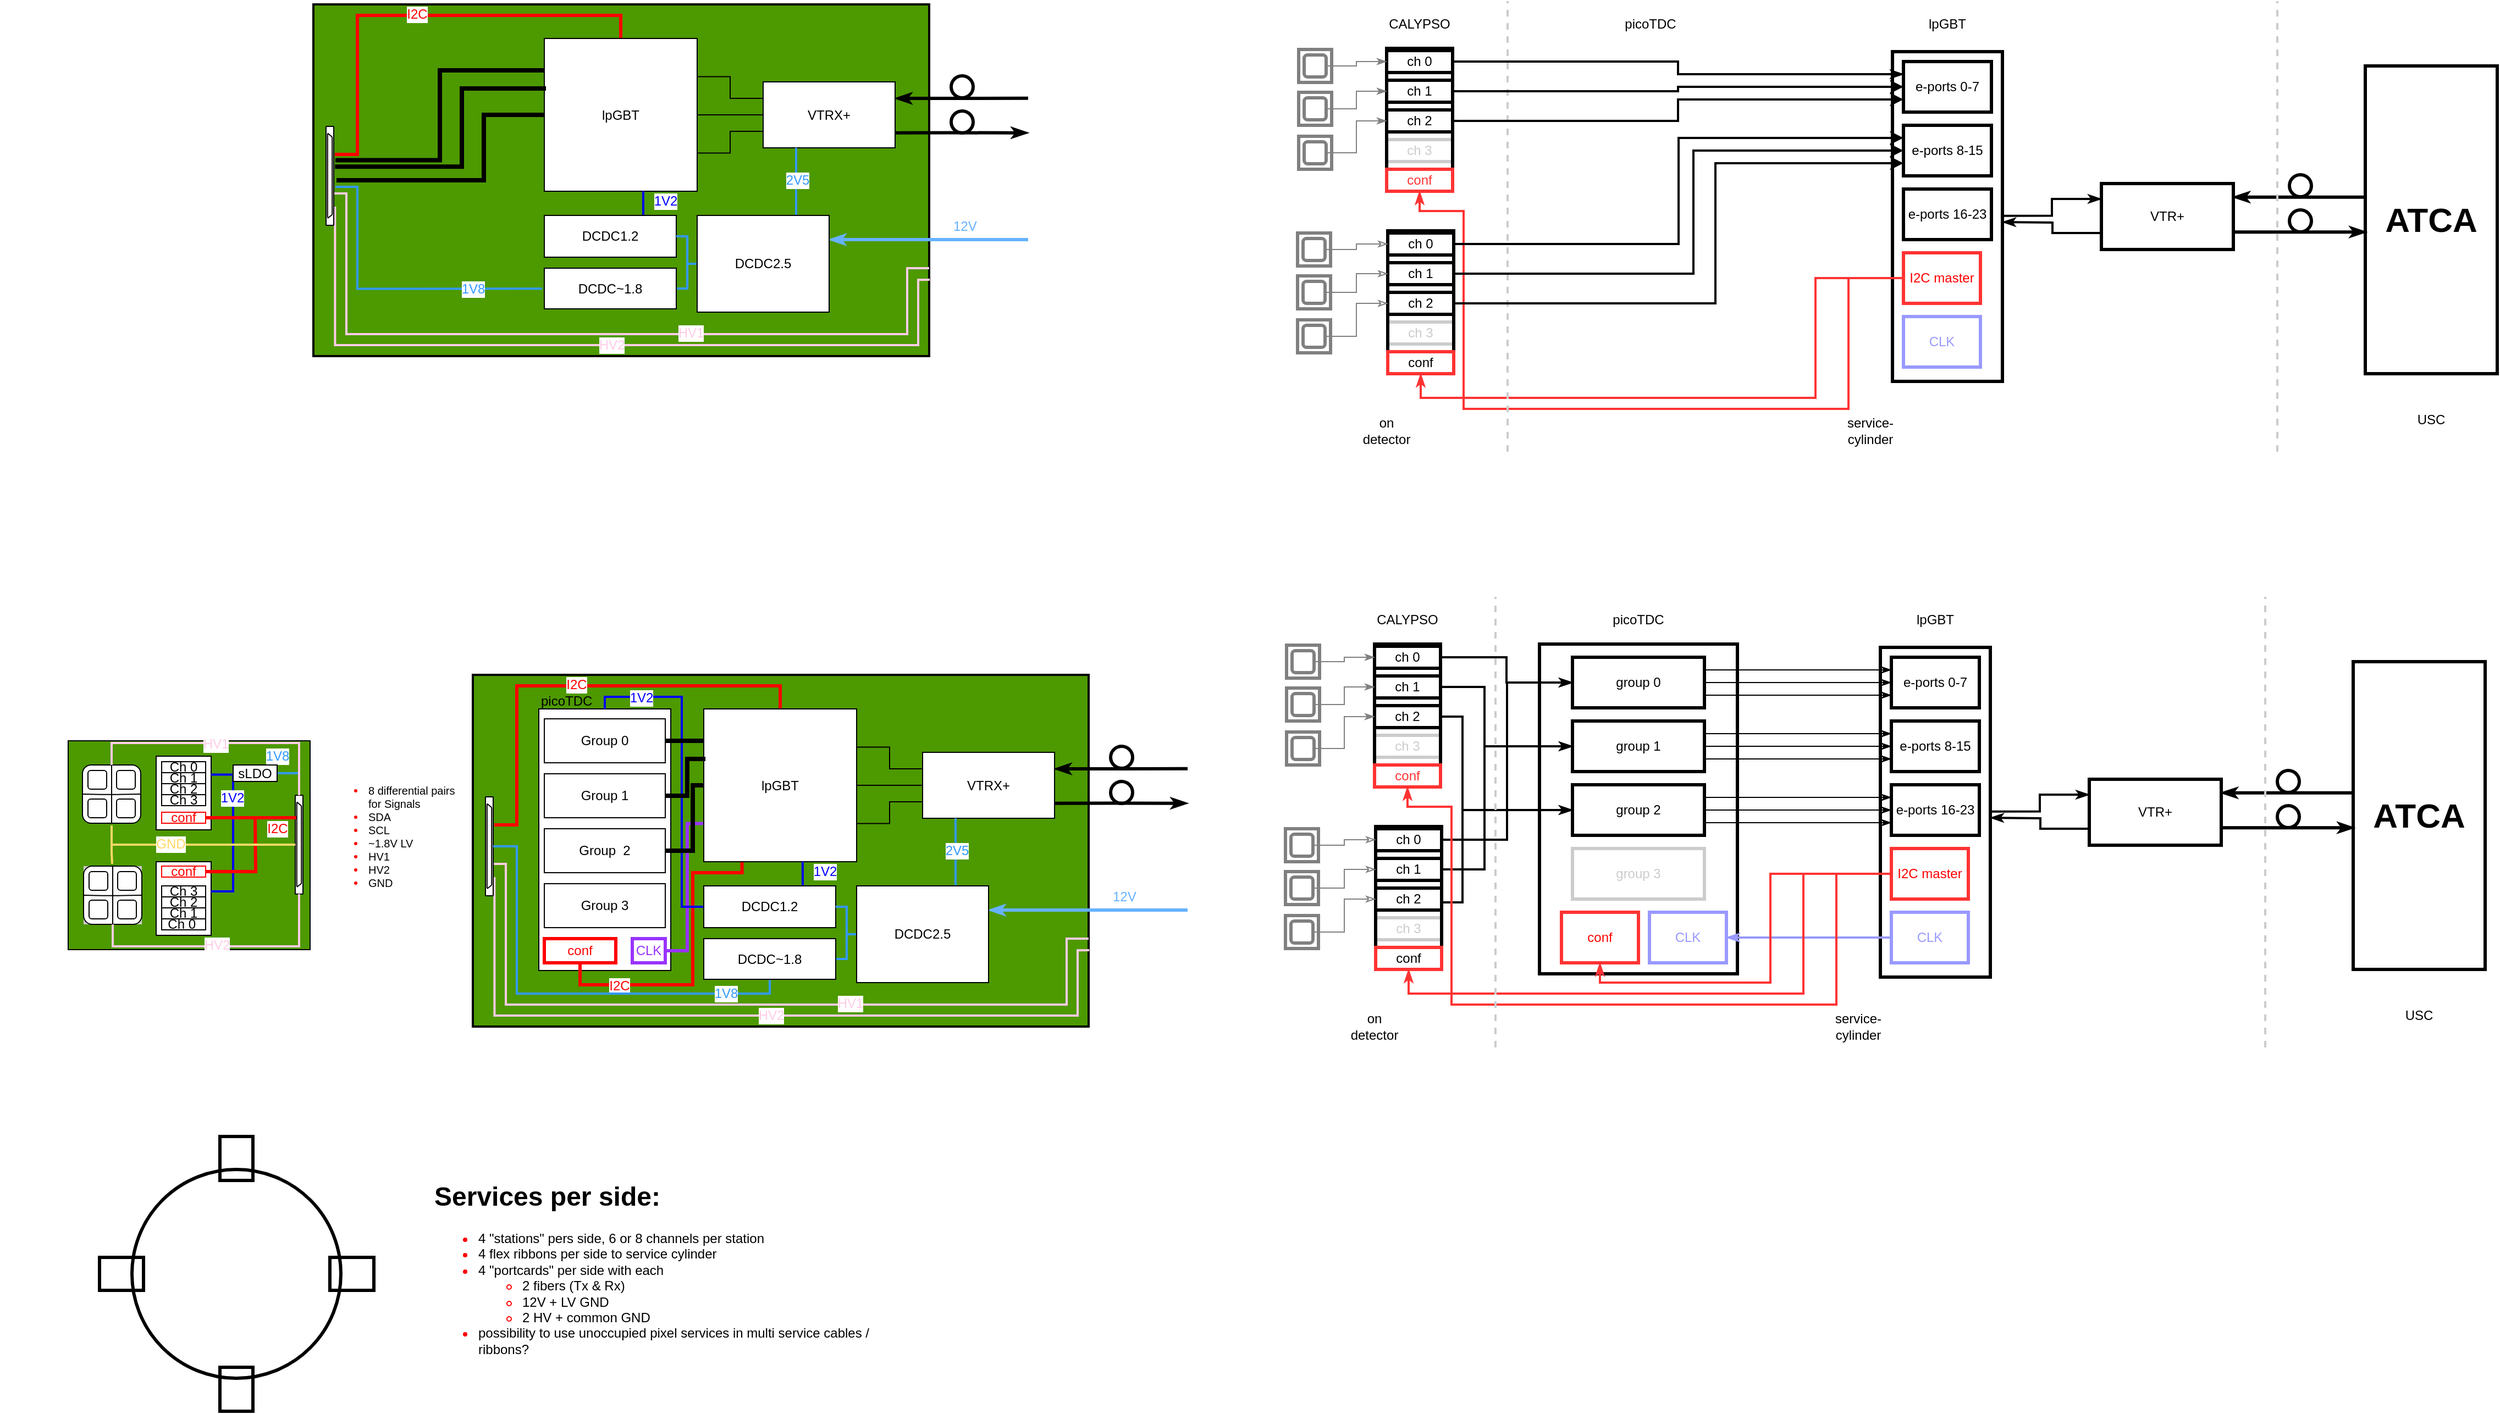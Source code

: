 <mxfile version="12.7.9" type="github">
  <diagram id="Frn9aJNmmwSkINzCRHeM" name="Page-1">
    <mxGraphModel dx="1186" dy="1591" grid="1" gridSize="10" guides="1" tooltips="1" connect="1" arrows="1" fold="1" page="1" pageScale="1" pageWidth="1169" pageHeight="827" math="0" shadow="0">
      <root>
        <mxCell id="0" />
        <mxCell id="1" parent="0" />
        <mxCell id="MB5PJWDBHCLlXFMCpelG-78" value="" style="rounded=0;whiteSpace=wrap;html=1;strokeColor=#000000;fontColor=#FF0000;fillColor=#4D9900;strokeWidth=2;" parent="1" vertex="1">
          <mxGeometry x="510" y="70" width="560" height="320" as="geometry" />
        </mxCell>
        <mxCell id="MB5PJWDBHCLlXFMCpelG-130" style="edgeStyle=orthogonalEdgeStyle;rounded=0;orthogonalLoop=1;jettySize=auto;html=1;exitX=1.001;exitY=0.783;exitDx=0;exitDy=0;entryX=0.189;entryY=1.167;entryDx=0;entryDy=0;entryPerimeter=0;endArrow=none;endFill=0;strokeColor=#FFCCE6;strokeWidth=2;fontColor=#FF0000;exitPerimeter=0;" parent="1" source="MB5PJWDBHCLlXFMCpelG-78" target="MB5PJWDBHCLlXFMCpelG-80" edge="1">
          <mxGeometry relative="1" as="geometry">
            <Array as="points">
              <mxPoint x="1060" y="321" />
              <mxPoint x="1060" y="380" />
              <mxPoint x="530" y="380" />
            </Array>
          </mxGeometry>
        </mxCell>
        <mxCell id="MB5PJWDBHCLlXFMCpelG-144" value="&lt;font color=&quot;#ffcce6&quot;&gt;HV2&lt;/font&gt;" style="text;html=1;resizable=0;points=[];align=center;verticalAlign=middle;labelBackgroundColor=#ffffff;fontColor=#FF0000;" parent="MB5PJWDBHCLlXFMCpelG-130" vertex="1" connectable="0">
          <mxGeometry x="-0.038" relative="1" as="geometry">
            <mxPoint as="offset" />
          </mxGeometry>
        </mxCell>
        <mxCell id="MB5PJWDBHCLlXFMCpelG-129" style="edgeStyle=orthogonalEdgeStyle;rounded=0;orthogonalLoop=1;jettySize=auto;html=1;exitX=1;exitY=0.75;exitDx=0;exitDy=0;entryX=0.322;entryY=0.976;entryDx=0;entryDy=0;entryPerimeter=0;endArrow=none;endFill=0;strokeColor=#FFCCE6;strokeWidth=2;fontColor=#FF0000;" parent="1" source="MB5PJWDBHCLlXFMCpelG-78" target="MB5PJWDBHCLlXFMCpelG-80" edge="1">
          <mxGeometry relative="1" as="geometry">
            <Array as="points">
              <mxPoint x="1050" y="310" />
              <mxPoint x="1050" y="370" />
              <mxPoint x="540" y="370" />
              <mxPoint x="540" y="242" />
            </Array>
          </mxGeometry>
        </mxCell>
        <mxCell id="MB5PJWDBHCLlXFMCpelG-143" value="&lt;font color=&quot;#ffcce6&quot;&gt;HV1&lt;/font&gt;" style="text;html=1;resizable=0;points=[];align=center;verticalAlign=middle;labelBackgroundColor=#ffffff;fontColor=#FF0000;" parent="MB5PJWDBHCLlXFMCpelG-129" vertex="1" connectable="0">
          <mxGeometry x="-0.24" y="-1" relative="1" as="geometry">
            <mxPoint as="offset" />
          </mxGeometry>
        </mxCell>
        <mxCell id="MB5PJWDBHCLlXFMCpelG-80" value="" style="pointerEvents=1;verticalLabelPosition=bottom;shadow=0;dashed=0;align=center;fillColor=#ffffff;html=1;verticalAlign=top;strokeWidth=1;shape=mxgraph.electrical.miscellaneous.large_d_connector;rotation=-90;" parent="1" vertex="1">
          <mxGeometry x="480" y="222.5" width="90" height="7" as="geometry" />
        </mxCell>
        <mxCell id="MB5PJWDBHCLlXFMCpelG-81" value="" style="group;fillColor=#ffffff;" parent="1" vertex="1" connectable="0">
          <mxGeometry x="80" y="130" width="255" height="192" as="geometry" />
        </mxCell>
        <mxCell id="MB5PJWDBHCLlXFMCpelG-1" value="" style="rounded=0;whiteSpace=wrap;html=1;fillColor=#4D9900;" parent="MB5PJWDBHCLlXFMCpelG-81" vertex="1">
          <mxGeometry x="62" width="220" height="190" as="geometry" />
        </mxCell>
        <mxCell id="MB5PJWDBHCLlXFMCpelG-17" value="" style="group" parent="MB5PJWDBHCLlXFMCpelG-81" vertex="1" connectable="0">
          <mxGeometry x="75" y="22" width="53" height="53" as="geometry" />
        </mxCell>
        <mxCell id="MB5PJWDBHCLlXFMCpelG-16" value="" style="group" parent="MB5PJWDBHCLlXFMCpelG-17" vertex="1" connectable="0">
          <mxGeometry width="53" height="53" as="geometry" />
        </mxCell>
        <mxCell id="MB5PJWDBHCLlXFMCpelG-15" value="" style="group" parent="MB5PJWDBHCLlXFMCpelG-16" vertex="1" connectable="0">
          <mxGeometry width="53" height="53" as="geometry" />
        </mxCell>
        <mxCell id="MB5PJWDBHCLlXFMCpelG-12" value="" style="rounded=1;whiteSpace=wrap;html=1;" parent="MB5PJWDBHCLlXFMCpelG-15" vertex="1">
          <mxGeometry width="53" height="53" as="geometry" />
        </mxCell>
        <mxCell id="MB5PJWDBHCLlXFMCpelG-2" value="" style="rounded=1;whiteSpace=wrap;html=1;rotation=90;" parent="MB5PJWDBHCLlXFMCpelG-15" vertex="1">
          <mxGeometry x="5" y="5" width="17" height="17" as="geometry" />
        </mxCell>
        <mxCell id="MB5PJWDBHCLlXFMCpelG-3" value="" style="rounded=1;whiteSpace=wrap;html=1;rotation=90;direction=south;" parent="MB5PJWDBHCLlXFMCpelG-15" vertex="1">
          <mxGeometry x="5" y="31" width="17" height="17" as="geometry" />
        </mxCell>
        <mxCell id="MB5PJWDBHCLlXFMCpelG-4" value="" style="rounded=1;whiteSpace=wrap;html=1;rotation=90;" parent="MB5PJWDBHCLlXFMCpelG-15" vertex="1">
          <mxGeometry x="31" y="5" width="17" height="17" as="geometry" />
        </mxCell>
        <mxCell id="MB5PJWDBHCLlXFMCpelG-5" value="" style="rounded=1;whiteSpace=wrap;html=1;rotation=90;" parent="MB5PJWDBHCLlXFMCpelG-15" vertex="1">
          <mxGeometry x="31" y="31" width="17" height="17" as="geometry" />
        </mxCell>
        <mxCell id="MB5PJWDBHCLlXFMCpelG-13" value="" style="endArrow=none;html=1;exitX=0.5;exitY=1;exitDx=0;exitDy=0;" parent="MB5PJWDBHCLlXFMCpelG-15" source="MB5PJWDBHCLlXFMCpelG-12" edge="1">
          <mxGeometry width="50" height="50" relative="1" as="geometry">
            <mxPoint x="-23.5" y="50" as="sourcePoint" />
            <mxPoint x="26.5" as="targetPoint" />
          </mxGeometry>
        </mxCell>
        <mxCell id="MB5PJWDBHCLlXFMCpelG-14" value="" style="endArrow=none;html=1;entryX=1;entryY=0.5;entryDx=0;entryDy=0;exitX=0;exitY=0.5;exitDx=0;exitDy=0;" parent="MB5PJWDBHCLlXFMCpelG-15" source="MB5PJWDBHCLlXFMCpelG-12" target="MB5PJWDBHCLlXFMCpelG-12" edge="1">
          <mxGeometry width="50" height="50" relative="1" as="geometry">
            <mxPoint x="-55" y="123" as="sourcePoint" />
            <mxPoint x="-5" y="73" as="targetPoint" />
            <Array as="points">
              <mxPoint x="27" y="27" />
            </Array>
          </mxGeometry>
        </mxCell>
        <mxCell id="MB5PJWDBHCLlXFMCpelG-18" value="" style="group;fillColor=#CCCCCC;" parent="MB5PJWDBHCLlXFMCpelG-81" vertex="1" connectable="0">
          <mxGeometry x="76" y="114" width="53" height="53" as="geometry" />
        </mxCell>
        <mxCell id="MB5PJWDBHCLlXFMCpelG-19" value="" style="group" parent="MB5PJWDBHCLlXFMCpelG-18" vertex="1" connectable="0">
          <mxGeometry width="53" height="53" as="geometry" />
        </mxCell>
        <mxCell id="MB5PJWDBHCLlXFMCpelG-20" value="" style="group" parent="MB5PJWDBHCLlXFMCpelG-19" vertex="1" connectable="0">
          <mxGeometry width="53" height="53" as="geometry" />
        </mxCell>
        <mxCell id="MB5PJWDBHCLlXFMCpelG-21" value="" style="rounded=1;whiteSpace=wrap;html=1;" parent="MB5PJWDBHCLlXFMCpelG-20" vertex="1">
          <mxGeometry width="53" height="53" as="geometry" />
        </mxCell>
        <mxCell id="MB5PJWDBHCLlXFMCpelG-22" value="" style="rounded=1;whiteSpace=wrap;html=1;rotation=90;" parent="MB5PJWDBHCLlXFMCpelG-20" vertex="1">
          <mxGeometry x="5" y="5" width="17" height="17" as="geometry" />
        </mxCell>
        <mxCell id="MB5PJWDBHCLlXFMCpelG-23" value="" style="rounded=1;whiteSpace=wrap;html=1;rotation=90;direction=south;" parent="MB5PJWDBHCLlXFMCpelG-20" vertex="1">
          <mxGeometry x="5" y="31" width="17" height="17" as="geometry" />
        </mxCell>
        <mxCell id="MB5PJWDBHCLlXFMCpelG-24" value="" style="rounded=1;whiteSpace=wrap;html=1;rotation=90;" parent="MB5PJWDBHCLlXFMCpelG-20" vertex="1">
          <mxGeometry x="31" y="5" width="17" height="17" as="geometry" />
        </mxCell>
        <mxCell id="MB5PJWDBHCLlXFMCpelG-25" value="" style="rounded=1;whiteSpace=wrap;html=1;rotation=90;" parent="MB5PJWDBHCLlXFMCpelG-20" vertex="1">
          <mxGeometry x="31" y="31" width="17" height="17" as="geometry" />
        </mxCell>
        <mxCell id="MB5PJWDBHCLlXFMCpelG-26" value="" style="endArrow=none;html=1;exitX=0.5;exitY=1;exitDx=0;exitDy=0;" parent="MB5PJWDBHCLlXFMCpelG-20" source="MB5PJWDBHCLlXFMCpelG-21" edge="1">
          <mxGeometry width="50" height="50" relative="1" as="geometry">
            <mxPoint x="-23.5" y="50" as="sourcePoint" />
            <mxPoint x="26.5" as="targetPoint" />
          </mxGeometry>
        </mxCell>
        <mxCell id="MB5PJWDBHCLlXFMCpelG-27" value="" style="endArrow=none;html=1;entryX=1;entryY=0.5;entryDx=0;entryDy=0;exitX=0;exitY=0.5;exitDx=0;exitDy=0;" parent="MB5PJWDBHCLlXFMCpelG-20" source="MB5PJWDBHCLlXFMCpelG-21" target="MB5PJWDBHCLlXFMCpelG-21" edge="1">
          <mxGeometry width="50" height="50" relative="1" as="geometry">
            <mxPoint x="-55" y="123" as="sourcePoint" />
            <mxPoint x="-5" y="73" as="targetPoint" />
            <Array as="points">
              <mxPoint x="27" y="27" />
            </Array>
          </mxGeometry>
        </mxCell>
        <mxCell id="MB5PJWDBHCLlXFMCpelG-29" value="" style="rounded=0;whiteSpace=wrap;html=1;" parent="MB5PJWDBHCLlXFMCpelG-81" vertex="1">
          <mxGeometry x="142" y="14" width="50" height="67" as="geometry" />
        </mxCell>
        <mxCell id="MB5PJWDBHCLlXFMCpelG-30" value="" style="rounded=0;whiteSpace=wrap;html=1;" parent="MB5PJWDBHCLlXFMCpelG-81" vertex="1">
          <mxGeometry x="142" y="110" width="50" height="67" as="geometry" />
        </mxCell>
        <mxCell id="MB5PJWDBHCLlXFMCpelG-114" style="edgeStyle=orthogonalEdgeStyle;rounded=0;orthogonalLoop=1;jettySize=auto;html=1;exitX=1;exitY=0.5;exitDx=0;exitDy=0;entryX=1;entryY=0.5;entryDx=0;entryDy=0;entryPerimeter=0;endArrow=none;endFill=0;strokeColor=#3399FF;strokeWidth=2;fontColor=#FF0000;" parent="MB5PJWDBHCLlXFMCpelG-81" source="MB5PJWDBHCLlXFMCpelG-31" target="MB5PJWDBHCLlXFMCpelG-33" edge="1">
          <mxGeometry relative="1" as="geometry" />
        </mxCell>
        <mxCell id="MB5PJWDBHCLlXFMCpelG-136" value="&lt;font color=&quot;#3399ff&quot;&gt;1V8&lt;/font&gt;" style="text;html=1;resizable=0;points=[];align=center;verticalAlign=middle;labelBackgroundColor=#ffffff;fontColor=#FF0000;" parent="MB5PJWDBHCLlXFMCpelG-114" vertex="1" connectable="0">
          <mxGeometry x="-0.533" y="-1" relative="1" as="geometry">
            <mxPoint x="-9.5" y="-16.5" as="offset" />
          </mxGeometry>
        </mxCell>
        <mxCell id="MB5PJWDBHCLlXFMCpelG-115" style="edgeStyle=orthogonalEdgeStyle;rounded=0;orthogonalLoop=1;jettySize=auto;html=1;exitX=1;exitY=0.403;exitDx=0;exitDy=0;entryX=1;entryY=0.25;entryDx=0;entryDy=0;endArrow=none;endFill=0;strokeColor=#0000FF;strokeWidth=2;fontColor=#FF0000;exitPerimeter=0;" parent="MB5PJWDBHCLlXFMCpelG-81" source="MB5PJWDBHCLlXFMCpelG-30" target="MB5PJWDBHCLlXFMCpelG-29" edge="1">
          <mxGeometry relative="1" as="geometry" />
        </mxCell>
        <mxCell id="MB5PJWDBHCLlXFMCpelG-135" value="&lt;font color=&quot;#0000ff&quot;&gt;1V2&lt;/font&gt;" style="text;html=1;resizable=0;points=[];align=center;verticalAlign=middle;labelBackgroundColor=#ffffff;fontColor=#FF0000;" parent="MB5PJWDBHCLlXFMCpelG-115" vertex="1" connectable="0">
          <mxGeometry x="0.436" y="1" relative="1" as="geometry">
            <mxPoint as="offset" />
          </mxGeometry>
        </mxCell>
        <mxCell id="MB5PJWDBHCLlXFMCpelG-31" value="sLDO" style="rounded=0;whiteSpace=wrap;html=1;rotation=0;" parent="MB5PJWDBHCLlXFMCpelG-81" vertex="1">
          <mxGeometry x="212" y="22" width="40" height="15" as="geometry" />
        </mxCell>
        <mxCell id="MB5PJWDBHCLlXFMCpelG-33" value="" style="pointerEvents=1;verticalLabelPosition=bottom;shadow=0;dashed=0;align=center;fillColor=#ffffff;html=1;verticalAlign=top;strokeWidth=1;shape=mxgraph.electrical.miscellaneous.large_d_connector;rotation=-90;" parent="MB5PJWDBHCLlXFMCpelG-81" vertex="1">
          <mxGeometry x="227" y="91" width="90" height="7" as="geometry" />
        </mxCell>
        <mxCell id="MB5PJWDBHCLlXFMCpelG-38" value="" style="group" parent="MB5PJWDBHCLlXFMCpelG-81" vertex="1" connectable="0">
          <mxGeometry x="147" y="19" width="40" height="40" as="geometry" />
        </mxCell>
        <mxCell id="MB5PJWDBHCLlXFMCpelG-34" value="Ch 0" style="rounded=0;whiteSpace=wrap;html=1;" parent="MB5PJWDBHCLlXFMCpelG-38" vertex="1">
          <mxGeometry width="40" height="10" as="geometry" />
        </mxCell>
        <mxCell id="MB5PJWDBHCLlXFMCpelG-35" value="Ch 1" style="rounded=0;whiteSpace=wrap;html=1;" parent="MB5PJWDBHCLlXFMCpelG-38" vertex="1">
          <mxGeometry y="10" width="40" height="10" as="geometry" />
        </mxCell>
        <mxCell id="MB5PJWDBHCLlXFMCpelG-36" value="Ch 2" style="rounded=0;whiteSpace=wrap;html=1;" parent="MB5PJWDBHCLlXFMCpelG-38" vertex="1">
          <mxGeometry y="20" width="40" height="10" as="geometry" />
        </mxCell>
        <mxCell id="MB5PJWDBHCLlXFMCpelG-37" value="Ch 3" style="rounded=0;whiteSpace=wrap;html=1;" parent="MB5PJWDBHCLlXFMCpelG-38" vertex="1">
          <mxGeometry y="30" width="40" height="10" as="geometry" />
        </mxCell>
        <mxCell id="MB5PJWDBHCLlXFMCpelG-39" value="" style="group" parent="MB5PJWDBHCLlXFMCpelG-81" vertex="1" connectable="0">
          <mxGeometry x="147" y="132" width="40" height="40" as="geometry" />
        </mxCell>
        <mxCell id="MB5PJWDBHCLlXFMCpelG-40" value="Ch 3" style="rounded=0;whiteSpace=wrap;html=1;" parent="MB5PJWDBHCLlXFMCpelG-39" vertex="1">
          <mxGeometry width="40" height="10" as="geometry" />
        </mxCell>
        <mxCell id="MB5PJWDBHCLlXFMCpelG-41" value="Ch 2" style="rounded=0;whiteSpace=wrap;html=1;" parent="MB5PJWDBHCLlXFMCpelG-39" vertex="1">
          <mxGeometry y="10" width="40" height="10" as="geometry" />
        </mxCell>
        <mxCell id="MB5PJWDBHCLlXFMCpelG-42" value="Ch 1" style="rounded=0;whiteSpace=wrap;html=1;" parent="MB5PJWDBHCLlXFMCpelG-39" vertex="1">
          <mxGeometry y="20" width="40" height="10" as="geometry" />
        </mxCell>
        <mxCell id="MB5PJWDBHCLlXFMCpelG-43" value="Ch 0&amp;nbsp;" style="rounded=0;whiteSpace=wrap;html=1;" parent="MB5PJWDBHCLlXFMCpelG-39" vertex="1">
          <mxGeometry y="30" width="40" height="10" as="geometry" />
        </mxCell>
        <mxCell id="MB5PJWDBHCLlXFMCpelG-112" style="edgeStyle=orthogonalEdgeStyle;rounded=0;orthogonalLoop=1;jettySize=auto;html=1;exitX=1;exitY=0.5;exitDx=0;exitDy=0;entryX=0.772;entryY=0.143;entryDx=0;entryDy=0;entryPerimeter=0;endArrow=none;endFill=0;strokeColor=#FF0000;strokeWidth=3;fontColor=#FF0000;" parent="MB5PJWDBHCLlXFMCpelG-81" source="MB5PJWDBHCLlXFMCpelG-52" target="MB5PJWDBHCLlXFMCpelG-33" edge="1">
          <mxGeometry relative="1" as="geometry" />
        </mxCell>
        <mxCell id="MB5PJWDBHCLlXFMCpelG-134" value="I2C" style="text;html=1;resizable=0;points=[];align=center;verticalAlign=middle;labelBackgroundColor=#ffffff;fontColor=#FF0000;" parent="MB5PJWDBHCLlXFMCpelG-112" vertex="1" connectable="0">
          <mxGeometry x="0.177" relative="1" as="geometry">
            <mxPoint x="16.5" y="10" as="offset" />
          </mxGeometry>
        </mxCell>
        <mxCell id="MB5PJWDBHCLlXFMCpelG-52" value="conf" style="rounded=0;whiteSpace=wrap;html=1;fontColor=#FF0000;strokeColor=#FF0000;" parent="MB5PJWDBHCLlXFMCpelG-81" vertex="1">
          <mxGeometry x="147" y="65" width="40" height="10" as="geometry" />
        </mxCell>
        <mxCell id="MB5PJWDBHCLlXFMCpelG-53" value="conf" style="rounded=0;whiteSpace=wrap;html=1;strokeColor=#FF0000;fontColor=#FF0000;" parent="MB5PJWDBHCLlXFMCpelG-81" vertex="1">
          <mxGeometry x="147" y="114" width="40" height="10" as="geometry" />
        </mxCell>
        <mxCell id="MB5PJWDBHCLlXFMCpelG-116" style="edgeStyle=orthogonalEdgeStyle;rounded=0;orthogonalLoop=1;jettySize=auto;html=1;exitX=0.5;exitY=1;exitDx=0;exitDy=0;entryX=0;entryY=0.5;entryDx=0;entryDy=0;entryPerimeter=0;endArrow=none;endFill=0;strokeColor=#FFCCE6;strokeWidth=2;fontColor=#FF0000;" parent="MB5PJWDBHCLlXFMCpelG-81" source="MB5PJWDBHCLlXFMCpelG-21" target="MB5PJWDBHCLlXFMCpelG-33" edge="1">
          <mxGeometry relative="1" as="geometry" />
        </mxCell>
        <mxCell id="MB5PJWDBHCLlXFMCpelG-132" value="&lt;font color=&quot;#ffcce6&quot;&gt;HV2&lt;/font&gt;" style="text;html=1;resizable=0;points=[];align=center;verticalAlign=middle;labelBackgroundColor=#ffffff;fontColor=#FF0000;" parent="MB5PJWDBHCLlXFMCpelG-116" vertex="1" connectable="0">
          <mxGeometry x="-0.036" y="1" relative="1" as="geometry">
            <mxPoint as="offset" />
          </mxGeometry>
        </mxCell>
        <mxCell id="MB5PJWDBHCLlXFMCpelG-117" style="edgeStyle=orthogonalEdgeStyle;rounded=0;orthogonalLoop=1;jettySize=auto;html=1;exitX=0.5;exitY=0;exitDx=0;exitDy=0;entryX=1;entryY=0.5;entryDx=0;entryDy=0;entryPerimeter=0;endArrow=none;endFill=0;strokeColor=#FFCCE6;strokeWidth=2;fontColor=#FF0000;" parent="MB5PJWDBHCLlXFMCpelG-81" source="MB5PJWDBHCLlXFMCpelG-12" target="MB5PJWDBHCLlXFMCpelG-33" edge="1">
          <mxGeometry relative="1" as="geometry" />
        </mxCell>
        <mxCell id="MB5PJWDBHCLlXFMCpelG-133" value="&lt;font color=&quot;#ffcce6&quot;&gt;HV1&lt;/font&gt;" style="text;html=1;resizable=0;points=[];align=center;verticalAlign=middle;labelBackgroundColor=#ffffff;fontColor=#FF0000;" parent="MB5PJWDBHCLlXFMCpelG-117" vertex="1" connectable="0">
          <mxGeometry x="-0.042" y="-1" relative="1" as="geometry">
            <mxPoint as="offset" />
          </mxGeometry>
        </mxCell>
        <mxCell id="MB5PJWDBHCLlXFMCpelG-89" value="" style="group" parent="1" vertex="1" connectable="0">
          <mxGeometry x="570" y="101" width="120" height="238" as="geometry" />
        </mxCell>
        <mxCell id="MB5PJWDBHCLlXFMCpelG-79" value="" style="rounded=0;whiteSpace=wrap;html=1;strokeColor=#000000;fontColor=#FF0000;align=left;" parent="MB5PJWDBHCLlXFMCpelG-89" vertex="1">
          <mxGeometry width="120" height="238" as="geometry" />
        </mxCell>
        <mxCell id="MB5PJWDBHCLlXFMCpelG-83" value="&lt;font color=&quot;#000000&quot;&gt;Group 0&lt;/font&gt;" style="rounded=0;whiteSpace=wrap;html=1;strokeColor=#000000;fontColor=#FF0000;" parent="MB5PJWDBHCLlXFMCpelG-89" vertex="1">
          <mxGeometry x="5" y="9" width="110" height="40" as="geometry" />
        </mxCell>
        <mxCell id="MB5PJWDBHCLlXFMCpelG-84" value="&lt;font color=&quot;#000000&quot;&gt;Group 1&lt;/font&gt;" style="rounded=0;whiteSpace=wrap;html=1;strokeColor=#000000;fontColor=#FF0000;" parent="MB5PJWDBHCLlXFMCpelG-89" vertex="1">
          <mxGeometry x="5" y="59" width="110" height="40" as="geometry" />
        </mxCell>
        <mxCell id="MB5PJWDBHCLlXFMCpelG-85" value="&lt;font color=&quot;#000000&quot;&gt;Group &amp;nbsp;2&lt;/font&gt;" style="rounded=0;whiteSpace=wrap;html=1;strokeColor=#000000;fontColor=#FF0000;" parent="MB5PJWDBHCLlXFMCpelG-89" vertex="1">
          <mxGeometry x="5" y="109" width="110" height="40" as="geometry" />
        </mxCell>
        <mxCell id="MB5PJWDBHCLlXFMCpelG-86" value="&lt;font color=&quot;#000000&quot;&gt;Group 3&lt;/font&gt;" style="rounded=0;whiteSpace=wrap;html=1;strokeColor=#000000;fontColor=#FF0000;" parent="MB5PJWDBHCLlXFMCpelG-89" vertex="1">
          <mxGeometry x="5" y="159" width="110" height="40" as="geometry" />
        </mxCell>
        <mxCell id="MB5PJWDBHCLlXFMCpelG-87" value="conf" style="rounded=0;whiteSpace=wrap;html=1;strokeColor=#FF0000;fontColor=#FF0000;strokeWidth=3;" parent="MB5PJWDBHCLlXFMCpelG-89" vertex="1">
          <mxGeometry x="5" y="209" width="65" height="22" as="geometry" />
        </mxCell>
        <mxCell id="MB5PJWDBHCLlXFMCpelG-88" value="&lt;font color=&quot;#9933ff&quot;&gt;CLK&lt;/font&gt;" style="rounded=0;whiteSpace=wrap;html=1;strokeColor=#9933FF;fontColor=#FF0000;strokeWidth=3;" parent="MB5PJWDBHCLlXFMCpelG-89" vertex="1">
          <mxGeometry x="85" y="209" width="30" height="22" as="geometry" />
        </mxCell>
        <mxCell id="MB5PJWDBHCLlXFMCpelG-101" style="edgeStyle=orthogonalEdgeStyle;rounded=0;orthogonalLoop=1;jettySize=auto;html=1;exitX=0;exitY=0.75;exitDx=0;exitDy=0;entryX=1;entryY=0.5;entryDx=0;entryDy=0;endArrow=none;endFill=0;strokeColor=#9933FF;fontColor=#FF0000;strokeWidth=3;" parent="1" source="MB5PJWDBHCLlXFMCpelG-90" target="MB5PJWDBHCLlXFMCpelG-88" edge="1">
          <mxGeometry relative="1" as="geometry">
            <Array as="points">
              <mxPoint x="705" y="205" />
              <mxPoint x="705" y="321" />
            </Array>
          </mxGeometry>
        </mxCell>
        <mxCell id="MB5PJWDBHCLlXFMCpelG-102" style="edgeStyle=orthogonalEdgeStyle;rounded=0;orthogonalLoop=1;jettySize=auto;html=1;exitX=0.25;exitY=1;exitDx=0;exitDy=0;entryX=0.5;entryY=1;entryDx=0;entryDy=0;endArrow=none;endFill=0;strokeColor=#FF0000;fontColor=#FF0000;strokeWidth=3;" parent="1" source="MB5PJWDBHCLlXFMCpelG-90" target="MB5PJWDBHCLlXFMCpelG-87" edge="1">
          <mxGeometry relative="1" as="geometry">
            <Array as="points">
              <mxPoint x="755" y="250" />
              <mxPoint x="710" y="250" />
              <mxPoint x="710" y="352" />
              <mxPoint x="608" y="352" />
            </Array>
          </mxGeometry>
        </mxCell>
        <mxCell id="MB5PJWDBHCLlXFMCpelG-139" value="I2C" style="text;html=1;resizable=0;points=[];align=center;verticalAlign=middle;labelBackgroundColor=#ffffff;fontColor=#FF0000;" parent="MB5PJWDBHCLlXFMCpelG-102" vertex="1" connectable="0">
          <mxGeometry x="0.604" y="1" relative="1" as="geometry">
            <mxPoint as="offset" />
          </mxGeometry>
        </mxCell>
        <mxCell id="MB5PJWDBHCLlXFMCpelG-103" style="edgeStyle=orthogonalEdgeStyle;rounded=0;orthogonalLoop=1;jettySize=auto;html=1;exitX=0.5;exitY=0;exitDx=0;exitDy=0;entryX=0.717;entryY=1.143;entryDx=0;entryDy=0;entryPerimeter=0;endArrow=none;endFill=0;strokeColor=#FF0000;fontColor=#FF0000;strokeWidth=3;" parent="1" source="MB5PJWDBHCLlXFMCpelG-90" target="MB5PJWDBHCLlXFMCpelG-80" edge="1">
          <mxGeometry relative="1" as="geometry">
            <Array as="points">
              <mxPoint x="790" y="80" />
              <mxPoint x="550" y="80" />
              <mxPoint x="550" y="207" />
            </Array>
          </mxGeometry>
        </mxCell>
        <mxCell id="MB5PJWDBHCLlXFMCpelG-140" value="I2C" style="text;html=1;resizable=0;points=[];align=center;verticalAlign=middle;labelBackgroundColor=#ffffff;fontColor=#FF0000;" parent="MB5PJWDBHCLlXFMCpelG-103" vertex="1" connectable="0">
          <mxGeometry x="0.016" y="-1" relative="1" as="geometry">
            <mxPoint as="offset" />
          </mxGeometry>
        </mxCell>
        <mxCell id="MB5PJWDBHCLlXFMCpelG-90" value="&lt;font color=&quot;#000000&quot;&gt;lpGBT&lt;/font&gt;" style="whiteSpace=wrap;html=1;aspect=fixed;strokeColor=#000000;fontColor=#FF0000;" parent="1" vertex="1">
          <mxGeometry x="720" y="101" width="139" height="139" as="geometry" />
        </mxCell>
        <mxCell id="MB5PJWDBHCLlXFMCpelG-105" style="edgeStyle=orthogonalEdgeStyle;rounded=0;orthogonalLoop=1;jettySize=auto;html=1;exitX=0;exitY=0.25;exitDx=0;exitDy=0;entryX=1;entryY=0.25;entryDx=0;entryDy=0;endArrow=none;endFill=0;strokeColor=#000000;fontColor=#FF0000;" parent="1" source="MB5PJWDBHCLlXFMCpelG-91" target="MB5PJWDBHCLlXFMCpelG-90" edge="1">
          <mxGeometry relative="1" as="geometry" />
        </mxCell>
        <mxCell id="MB5PJWDBHCLlXFMCpelG-106" style="edgeStyle=orthogonalEdgeStyle;rounded=0;orthogonalLoop=1;jettySize=auto;html=1;exitX=0;exitY=0.5;exitDx=0;exitDy=0;entryX=1;entryY=0.5;entryDx=0;entryDy=0;endArrow=none;endFill=0;strokeColor=#000000;fontColor=#FF0000;" parent="1" source="MB5PJWDBHCLlXFMCpelG-91" target="MB5PJWDBHCLlXFMCpelG-90" edge="1">
          <mxGeometry relative="1" as="geometry" />
        </mxCell>
        <mxCell id="MB5PJWDBHCLlXFMCpelG-107" style="edgeStyle=orthogonalEdgeStyle;rounded=0;orthogonalLoop=1;jettySize=auto;html=1;exitX=0;exitY=0.75;exitDx=0;exitDy=0;entryX=1;entryY=0.75;entryDx=0;entryDy=0;endArrow=none;endFill=0;strokeColor=#000000;fontColor=#FF0000;" parent="1" source="MB5PJWDBHCLlXFMCpelG-91" target="MB5PJWDBHCLlXFMCpelG-90" edge="1">
          <mxGeometry relative="1" as="geometry" />
        </mxCell>
        <mxCell id="MB5PJWDBHCLlXFMCpelG-145" style="edgeStyle=orthogonalEdgeStyle;rounded=0;orthogonalLoop=1;jettySize=auto;html=1;exitX=1;exitY=0.25;exitDx=0;exitDy=0;endArrow=none;endFill=0;strokeColor=#000000;strokeWidth=3;fontColor=#FF0000;startArrow=classicThin;startFill=1;" parent="1" source="MB5PJWDBHCLlXFMCpelG-91" edge="1">
          <mxGeometry relative="1" as="geometry">
            <mxPoint x="1160" y="155.333" as="targetPoint" />
          </mxGeometry>
        </mxCell>
        <mxCell id="MB5PJWDBHCLlXFMCpelG-91" value="&lt;font color=&quot;#000000&quot;&gt;VTRX+&lt;/font&gt;" style="rounded=0;whiteSpace=wrap;html=1;strokeColor=#000000;fontColor=#FF0000;" parent="1" vertex="1">
          <mxGeometry x="919" y="140.5" width="120" height="60" as="geometry" />
        </mxCell>
        <mxCell id="MB5PJWDBHCLlXFMCpelG-96" style="edgeStyle=orthogonalEdgeStyle;rounded=0;orthogonalLoop=1;jettySize=auto;html=1;exitX=0.75;exitY=0;exitDx=0;exitDy=0;entryX=0.647;entryY=1;entryDx=0;entryDy=0;entryPerimeter=0;endArrow=none;endFill=0;strokeColor=#0000FF;fontColor=#FF0000;strokeWidth=2;" parent="1" source="MB5PJWDBHCLlXFMCpelG-92" target="MB5PJWDBHCLlXFMCpelG-90" edge="1">
          <mxGeometry relative="1" as="geometry" />
        </mxCell>
        <mxCell id="MB5PJWDBHCLlXFMCpelG-142" value="&lt;font color=&quot;#0000ff&quot;&gt;1V2&lt;/font&gt;" style="text;html=1;resizable=0;points=[];align=center;verticalAlign=middle;labelBackgroundColor=#ffffff;fontColor=#FF0000;" parent="MB5PJWDBHCLlXFMCpelG-96" vertex="1" connectable="0">
          <mxGeometry x="0.33" y="-1" relative="1" as="geometry">
            <mxPoint x="19" y="1.5" as="offset" />
          </mxGeometry>
        </mxCell>
        <mxCell id="MB5PJWDBHCLlXFMCpelG-99" style="edgeStyle=orthogonalEdgeStyle;rounded=0;orthogonalLoop=1;jettySize=auto;html=1;exitX=0;exitY=0.5;exitDx=0;exitDy=0;entryX=0.5;entryY=0;entryDx=0;entryDy=0;endArrow=none;endFill=0;strokeColor=#0000FF;fontColor=#FF0000;strokeWidth=2;" parent="1" source="MB5PJWDBHCLlXFMCpelG-92" target="MB5PJWDBHCLlXFMCpelG-79" edge="1">
          <mxGeometry relative="1" as="geometry">
            <Array as="points">
              <mxPoint x="700" y="281" />
              <mxPoint x="700" y="90" />
              <mxPoint x="630" y="90" />
            </Array>
          </mxGeometry>
        </mxCell>
        <mxCell id="MB5PJWDBHCLlXFMCpelG-138" value="&lt;font color=&quot;#0000ff&quot;&gt;1V2&lt;/font&gt;" style="text;html=1;resizable=0;points=[];align=center;verticalAlign=middle;labelBackgroundColor=#ffffff;fontColor=#FF0000;" parent="MB5PJWDBHCLlXFMCpelG-99" vertex="1" connectable="0">
          <mxGeometry x="0.702" y="1" relative="1" as="geometry">
            <mxPoint as="offset" />
          </mxGeometry>
        </mxCell>
        <mxCell id="MB5PJWDBHCLlXFMCpelG-92" value="&lt;font color=&quot;#000000&quot;&gt;DCDC1.2&lt;/font&gt;" style="rounded=0;whiteSpace=wrap;html=1;strokeColor=#000000;fontColor=#FF0000;" parent="1" vertex="1">
          <mxGeometry x="720" y="262" width="120" height="38" as="geometry" />
        </mxCell>
        <mxCell id="MB5PJWDBHCLlXFMCpelG-97" style="edgeStyle=orthogonalEdgeStyle;rounded=0;orthogonalLoop=1;jettySize=auto;html=1;exitX=0;exitY=0.5;exitDx=0;exitDy=0;entryX=1;entryY=0.5;entryDx=0;entryDy=0;endArrow=none;endFill=0;strokeColor=#3399FF;fontColor=#FF0000;strokeWidth=2;" parent="1" source="MB5PJWDBHCLlXFMCpelG-93" target="MB5PJWDBHCLlXFMCpelG-92" edge="1">
          <mxGeometry relative="1" as="geometry">
            <Array as="points">
              <mxPoint x="850" y="306" />
              <mxPoint x="850" y="281" />
            </Array>
          </mxGeometry>
        </mxCell>
        <mxCell id="MB5PJWDBHCLlXFMCpelG-98" style="edgeStyle=orthogonalEdgeStyle;rounded=0;orthogonalLoop=1;jettySize=auto;html=1;exitX=0.75;exitY=0;exitDx=0;exitDy=0;entryX=0.25;entryY=1;entryDx=0;entryDy=0;endArrow=none;endFill=0;strokeColor=#3399FF;fontColor=#FF0000;strokeWidth=2;" parent="1" source="MB5PJWDBHCLlXFMCpelG-93" target="MB5PJWDBHCLlXFMCpelG-91" edge="1">
          <mxGeometry relative="1" as="geometry" />
        </mxCell>
        <mxCell id="MB5PJWDBHCLlXFMCpelG-141" value="&lt;font color=&quot;#3399ff&quot;&gt;2V5&lt;/font&gt;" style="text;html=1;resizable=0;points=[];align=center;verticalAlign=middle;labelBackgroundColor=#ffffff;fontColor=#FF0000;" parent="MB5PJWDBHCLlXFMCpelG-98" vertex="1" connectable="0">
          <mxGeometry x="0.065" y="-1" relative="1" as="geometry">
            <mxPoint as="offset" />
          </mxGeometry>
        </mxCell>
        <mxCell id="MB5PJWDBHCLlXFMCpelG-100" style="edgeStyle=orthogonalEdgeStyle;rounded=0;orthogonalLoop=1;jettySize=auto;html=1;exitX=0.5;exitY=1;exitDx=0;exitDy=0;entryX=0.5;entryY=1;entryDx=0;entryDy=0;entryPerimeter=0;endArrow=none;endFill=0;strokeColor=#3399FF;fontColor=#FF0000;strokeWidth=2;" parent="1" source="wuGuNXhUESUSlgBdVj8c-1" target="MB5PJWDBHCLlXFMCpelG-80" edge="1">
          <mxGeometry relative="1" as="geometry">
            <Array as="points">
              <mxPoint x="780" y="360" />
              <mxPoint x="550" y="360" />
              <mxPoint x="550" y="226" />
            </Array>
          </mxGeometry>
        </mxCell>
        <mxCell id="MB5PJWDBHCLlXFMCpelG-137" value="&lt;font color=&quot;#3399ff&quot;&gt;&lt;span&gt;1V8&lt;/span&gt;&lt;/font&gt;" style="text;html=1;resizable=0;points=[];align=center;verticalAlign=middle;labelBackgroundColor=#ffffff;fontColor=#FF0000;" parent="MB5PJWDBHCLlXFMCpelG-100" vertex="1" connectable="0">
          <mxGeometry x="-0.141" y="-1" relative="1" as="geometry">
            <mxPoint x="118" y="1" as="offset" />
          </mxGeometry>
        </mxCell>
        <mxCell id="MB5PJWDBHCLlXFMCpelG-151" style="edgeStyle=orthogonalEdgeStyle;rounded=0;orthogonalLoop=1;jettySize=auto;html=1;exitX=1;exitY=0.25;exitDx=0;exitDy=0;startArrow=classicThin;startFill=1;endArrow=none;endFill=0;strokeColor=#66B2FF;strokeWidth=3;fontColor=#FF0000;" parent="1" source="MB5PJWDBHCLlXFMCpelG-93" edge="1">
          <mxGeometry relative="1" as="geometry">
            <mxPoint x="1160" y="284" as="targetPoint" />
          </mxGeometry>
        </mxCell>
        <mxCell id="wuGuNXhUESUSlgBdVj8c-2" style="edgeStyle=orthogonalEdgeStyle;rounded=0;orthogonalLoop=1;jettySize=auto;html=1;exitX=0;exitY=0.5;exitDx=0;exitDy=0;entryX=1;entryY=0.5;entryDx=0;entryDy=0;strokeColor=#3399FF;strokeWidth=2;endArrow=none;endFill=0;" parent="1" source="MB5PJWDBHCLlXFMCpelG-93" target="wuGuNXhUESUSlgBdVj8c-1" edge="1">
          <mxGeometry relative="1" as="geometry">
            <Array as="points">
              <mxPoint x="850" y="306" />
              <mxPoint x="850" y="329" />
            </Array>
          </mxGeometry>
        </mxCell>
        <mxCell id="MB5PJWDBHCLlXFMCpelG-93" value="&lt;font color=&quot;#000000&quot;&gt;DCDC2.5&lt;/font&gt;" style="rounded=0;whiteSpace=wrap;html=1;strokeColor=#000000;fontColor=#FF0000;" parent="1" vertex="1">
          <mxGeometry x="859" y="262" width="120" height="88" as="geometry" />
        </mxCell>
        <mxCell id="MB5PJWDBHCLlXFMCpelG-77" value="&lt;div style=&quot;font-size: 10px&quot;&gt;&lt;ul&gt;&lt;li&gt;&lt;font color=&quot;#000000&quot; style=&quot;font-size: 10px&quot;&gt;8 differential pairs for Signals&lt;/font&gt;&lt;/li&gt;&lt;li&gt;&lt;font color=&quot;#000000&quot; style=&quot;font-size: 10px&quot;&gt;SDA&lt;/font&gt;&lt;/li&gt;&lt;li&gt;&lt;font color=&quot;#000000&quot; style=&quot;font-size: 10px&quot;&gt;SCL&lt;/font&gt;&lt;/li&gt;&lt;li&gt;&lt;font color=&quot;#000000&quot; style=&quot;font-size: 10px&quot;&gt;~1.8V LV&lt;/font&gt;&lt;/li&gt;&lt;li&gt;&lt;font color=&quot;#000000&quot; style=&quot;font-size: 10px&quot;&gt;HV1&lt;/font&gt;&lt;/li&gt;&lt;li&gt;&lt;font color=&quot;#000000&quot; style=&quot;font-size: 10px&quot;&gt;HV2&lt;/font&gt;&lt;/li&gt;&lt;li&gt;&lt;font color=&quot;#000000&quot; style=&quot;font-size: 10px&quot;&gt;GND&lt;/font&gt;&lt;/li&gt;&lt;/ul&gt;&lt;/div&gt;" style="text;html=1;strokeColor=none;fillColor=none;spacing=5;spacingTop=-20;whiteSpace=wrap;overflow=hidden;rounded=0;fontColor=#FF0000;align=left;" parent="1" vertex="1">
          <mxGeometry x="370" y="169.5" width="130" height="120" as="geometry" />
        </mxCell>
        <mxCell id="MB5PJWDBHCLlXFMCpelG-113" style="edgeStyle=orthogonalEdgeStyle;rounded=0;orthogonalLoop=1;jettySize=auto;html=1;exitX=1;exitY=0.5;exitDx=0;exitDy=0;endArrow=none;endFill=0;strokeColor=#FF0000;strokeWidth=3;fontColor=#FF0000;" parent="1" source="MB5PJWDBHCLlXFMCpelG-53" edge="1">
          <mxGeometry relative="1" as="geometry">
            <mxPoint x="312" y="200" as="targetPoint" />
          </mxGeometry>
        </mxCell>
        <mxCell id="MB5PJWDBHCLlXFMCpelG-122" style="edgeStyle=orthogonalEdgeStyle;rounded=0;orthogonalLoop=1;jettySize=auto;html=1;exitX=0.5;exitY=1;exitDx=0;exitDy=0;endArrow=none;endFill=0;strokeColor=#FFD966;strokeWidth=2;fontColor=#FF0000;" parent="1" edge="1">
          <mxGeometry relative="1" as="geometry">
            <mxPoint x="182" y="242" as="targetPoint" />
            <mxPoint x="181.5" y="207" as="sourcePoint" />
            <Array as="points">
              <mxPoint x="182" y="232" />
            </Array>
          </mxGeometry>
        </mxCell>
        <mxCell id="MB5PJWDBHCLlXFMCpelG-124" style="edgeStyle=orthogonalEdgeStyle;rounded=0;orthogonalLoop=1;jettySize=auto;html=1;exitX=0.5;exitY=0;exitDx=0;exitDy=0;exitPerimeter=0;endArrow=none;endFill=0;strokeColor=#FFD966;strokeWidth=2;fontColor=#FF0000;" parent="1" source="MB5PJWDBHCLlXFMCpelG-33" edge="1">
          <mxGeometry relative="1" as="geometry">
            <mxPoint x="182" y="224.5" as="targetPoint" />
          </mxGeometry>
        </mxCell>
        <mxCell id="MB5PJWDBHCLlXFMCpelG-131" value="&lt;font color=&quot;#ffd966&quot;&gt;GND&lt;/font&gt;" style="text;html=1;resizable=0;points=[];align=center;verticalAlign=middle;labelBackgroundColor=#ffffff;fontColor=#FF0000;" parent="MB5PJWDBHCLlXFMCpelG-124" vertex="1" connectable="0">
          <mxGeometry x="0.363" y="-1" relative="1" as="geometry">
            <mxPoint as="offset" />
          </mxGeometry>
        </mxCell>
        <mxCell id="MB5PJWDBHCLlXFMCpelG-125" style="edgeStyle=orthogonalEdgeStyle;rounded=0;orthogonalLoop=1;jettySize=auto;html=1;exitX=1;exitY=0.5;exitDx=0;exitDy=0;endArrow=none;endFill=0;strokeColor=#000000;strokeWidth=4;fontColor=#FF0000;" parent="1" source="MB5PJWDBHCLlXFMCpelG-83" edge="1">
          <mxGeometry relative="1" as="geometry">
            <mxPoint x="720" y="130" as="targetPoint" />
          </mxGeometry>
        </mxCell>
        <mxCell id="MB5PJWDBHCLlXFMCpelG-126" style="edgeStyle=orthogonalEdgeStyle;rounded=0;orthogonalLoop=1;jettySize=auto;html=1;exitX=1;exitY=0.5;exitDx=0;exitDy=0;entryX=0.011;entryY=0.327;entryDx=0;entryDy=0;entryPerimeter=0;endArrow=none;endFill=0;strokeColor=#000000;strokeWidth=4;fontColor=#FF0000;" parent="1" source="MB5PJWDBHCLlXFMCpelG-84" target="MB5PJWDBHCLlXFMCpelG-90" edge="1">
          <mxGeometry relative="1" as="geometry" />
        </mxCell>
        <mxCell id="MB5PJWDBHCLlXFMCpelG-127" style="edgeStyle=orthogonalEdgeStyle;rounded=0;orthogonalLoop=1;jettySize=auto;html=1;exitX=1;exitY=0.5;exitDx=0;exitDy=0;entryX=0;entryY=0.5;entryDx=0;entryDy=0;endArrow=none;endFill=0;strokeColor=#000000;strokeWidth=4;fontColor=#FF0000;" parent="1" source="MB5PJWDBHCLlXFMCpelG-85" target="MB5PJWDBHCLlXFMCpelG-90" edge="1">
          <mxGeometry relative="1" as="geometry">
            <Array as="points">
              <mxPoint x="710" y="230" />
              <mxPoint x="710" y="171" />
            </Array>
          </mxGeometry>
        </mxCell>
        <mxCell id="MB5PJWDBHCLlXFMCpelG-146" style="edgeStyle=orthogonalEdgeStyle;rounded=0;orthogonalLoop=1;jettySize=auto;html=1;exitX=1;exitY=0.25;exitDx=0;exitDy=0;endArrow=classicThin;endFill=1;strokeColor=#000000;strokeWidth=3;fontColor=#FF0000;" parent="1" edge="1">
          <mxGeometry relative="1" as="geometry">
            <mxPoint x="1160" y="186.833" as="targetPoint" />
            <mxPoint x="1039" y="186.833" as="sourcePoint" />
            <Array as="points">
              <mxPoint x="1090" y="186.5" />
              <mxPoint x="1090" y="186.5" />
            </Array>
          </mxGeometry>
        </mxCell>
        <mxCell id="MB5PJWDBHCLlXFMCpelG-147" value="" style="ellipse;whiteSpace=wrap;html=1;aspect=fixed;strokeColor=#000000;strokeWidth=3;fillColor=none;fontColor=#FF0000;" parent="1" vertex="1">
          <mxGeometry x="1090" y="135" width="20" height="20" as="geometry" />
        </mxCell>
        <mxCell id="MB5PJWDBHCLlXFMCpelG-148" value="" style="ellipse;whiteSpace=wrap;html=1;aspect=fixed;strokeColor=#000000;strokeWidth=3;fillColor=none;fontColor=#FF0000;" parent="1" vertex="1">
          <mxGeometry x="1090" y="167" width="20" height="20" as="geometry" />
        </mxCell>
        <mxCell id="MB5PJWDBHCLlXFMCpelG-152" value="&lt;font color=&quot;#66b2ff&quot;&gt;12V&lt;/font&gt;" style="text;html=1;resizable=0;points=[];autosize=1;align=left;verticalAlign=top;spacingTop=-4;fontColor=#FF0000;" parent="1" vertex="1">
          <mxGeometry x="1090" y="262" width="40" height="20" as="geometry" />
        </mxCell>
        <mxCell id="MB5PJWDBHCLlXFMCpelG-153" value="&lt;font color=&quot;#000000&quot;&gt;picoTDC&lt;/font&gt;" style="text;html=1;resizable=0;points=[];autosize=1;align=left;verticalAlign=top;spacingTop=-4;fontColor=#FF0000;" parent="1" vertex="1">
          <mxGeometry x="570" y="84" width="60" height="20" as="geometry" />
        </mxCell>
        <mxCell id="MB5PJWDBHCLlXFMCpelG-154" value="" style="ellipse;whiteSpace=wrap;html=1;aspect=fixed;strokeColor=#000000;strokeWidth=3;fillColor=none;fontColor=#FF0000;" parent="1" vertex="1">
          <mxGeometry x="200" y="520" width="190" height="190" as="geometry" />
        </mxCell>
        <mxCell id="MB5PJWDBHCLlXFMCpelG-156" value="" style="rounded=0;whiteSpace=wrap;html=1;strokeColor=#000000;strokeWidth=3;fillColor=none;fontColor=#FF0000;" parent="1" vertex="1">
          <mxGeometry x="280" y="490" width="30" height="40" as="geometry" />
        </mxCell>
        <mxCell id="MB5PJWDBHCLlXFMCpelG-157" value="" style="rounded=0;whiteSpace=wrap;html=1;strokeColor=#000000;strokeWidth=3;fillColor=none;fontColor=#FF0000;" parent="1" vertex="1">
          <mxGeometry x="280" y="700" width="30" height="40" as="geometry" />
        </mxCell>
        <mxCell id="MB5PJWDBHCLlXFMCpelG-158" value="" style="rounded=0;whiteSpace=wrap;html=1;strokeColor=#000000;strokeWidth=3;fillColor=none;fontColor=#FF0000;rotation=90;" parent="1" vertex="1">
          <mxGeometry x="385" y="595" width="30" height="40" as="geometry" />
        </mxCell>
        <mxCell id="MB5PJWDBHCLlXFMCpelG-159" value="" style="rounded=0;whiteSpace=wrap;html=1;strokeColor=#000000;strokeWidth=3;fillColor=none;fontColor=#FF0000;rotation=90;" parent="1" vertex="1">
          <mxGeometry x="175.5" y="595" width="30" height="40" as="geometry" />
        </mxCell>
        <mxCell id="MB5PJWDBHCLlXFMCpelG-160" value="&lt;h1&gt;&lt;font color=&quot;#000000&quot;&gt;Services per side:&amp;nbsp;&lt;/font&gt;&lt;/h1&gt;&lt;div&gt;&lt;ul&gt;&lt;li&gt;&lt;font color=&quot;#000000&quot;&gt;&lt;span&gt;4 &quot;stations&quot; pers side, 6 or 8 channels per station&lt;/span&gt;&lt;/font&gt;&lt;/li&gt;&lt;li&gt;&lt;font color=&quot;#000000&quot;&gt;&lt;span&gt;4 flex ribbons per side to service cylinder&lt;/span&gt;&lt;/font&gt;&lt;/li&gt;&lt;li&gt;&lt;font color=&quot;#000000&quot;&gt;&lt;span&gt;4 &quot;portcards&quot; per side with each&lt;/span&gt;&lt;/font&gt;&lt;/li&gt;&lt;ul&gt;&lt;li&gt;&lt;font color=&quot;#000000&quot;&gt;&lt;span&gt;2 fibers (Tx &amp;amp; Rx)&lt;/span&gt;&lt;/font&gt;&lt;/li&gt;&lt;li&gt;&lt;font color=&quot;#000000&quot;&gt;&lt;span&gt;12V + LV GND&lt;/span&gt;&lt;/font&gt;&lt;/li&gt;&lt;li&gt;&lt;font color=&quot;#000000&quot;&gt;&lt;span&gt;2 HV + common GND&lt;/span&gt;&lt;/font&gt;&lt;/li&gt;&lt;/ul&gt;&lt;li&gt;&lt;font color=&quot;#000000&quot;&gt;possibility to use unoccupied pixel services in&amp;nbsp;multi service cables / ribbons?&lt;/font&gt;&lt;/li&gt;&lt;/ul&gt;&lt;/div&gt;" style="text;html=1;strokeColor=none;fillColor=none;spacing=5;spacingTop=-20;whiteSpace=wrap;overflow=hidden;rounded=0;fontColor=#FF0000;" parent="1" vertex="1">
          <mxGeometry x="470" y="525" width="410" height="180" as="geometry" />
        </mxCell>
        <mxCell id="MB5PJWDBHCLlXFMCpelG-163" value="" style="group;fillColor=none;strokeColor=#808080;" parent="1" vertex="1" connectable="0">
          <mxGeometry x="1250" y="43" width="30" height="30" as="geometry" />
        </mxCell>
        <mxCell id="MB5PJWDBHCLlXFMCpelG-162" value="" style="rounded=0;whiteSpace=wrap;html=1;strokeColor=#808080;strokeWidth=3;fillColor=none;fontColor=#FF0000;" parent="MB5PJWDBHCLlXFMCpelG-163" vertex="1">
          <mxGeometry width="30" height="30" as="geometry" />
        </mxCell>
        <mxCell id="MB5PJWDBHCLlXFMCpelG-161" value="" style="rounded=1;whiteSpace=wrap;html=1;strokeColor=#808080;strokeWidth=3;fillColor=none;fontColor=#FF0000;" parent="MB5PJWDBHCLlXFMCpelG-163" vertex="1">
          <mxGeometry x="5" y="5" width="20" height="20" as="geometry" />
        </mxCell>
        <mxCell id="MB5PJWDBHCLlXFMCpelG-164" value="" style="group;fillColor=none;strokeColor=#808080;" parent="1" vertex="1" connectable="0">
          <mxGeometry x="1250" y="82" width="30" height="30" as="geometry" />
        </mxCell>
        <mxCell id="MB5PJWDBHCLlXFMCpelG-165" value="" style="rounded=0;whiteSpace=wrap;html=1;strokeColor=#808080;strokeWidth=3;fillColor=none;fontColor=#FF0000;" parent="MB5PJWDBHCLlXFMCpelG-164" vertex="1">
          <mxGeometry width="30" height="30" as="geometry" />
        </mxCell>
        <mxCell id="MB5PJWDBHCLlXFMCpelG-166" value="" style="rounded=1;whiteSpace=wrap;html=1;strokeColor=#808080;strokeWidth=3;fillColor=none;fontColor=#FF0000;" parent="MB5PJWDBHCLlXFMCpelG-164" vertex="1">
          <mxGeometry x="5" y="5" width="20" height="20" as="geometry" />
        </mxCell>
        <mxCell id="MB5PJWDBHCLlXFMCpelG-167" value="" style="group;fillColor=none;strokeColor=#808080;" parent="1" vertex="1" connectable="0">
          <mxGeometry x="1250" y="122" width="30" height="30" as="geometry" />
        </mxCell>
        <mxCell id="MB5PJWDBHCLlXFMCpelG-168" value="" style="rounded=0;whiteSpace=wrap;html=1;strokeColor=#808080;strokeWidth=3;fillColor=none;fontColor=#FF0000;" parent="MB5PJWDBHCLlXFMCpelG-167" vertex="1">
          <mxGeometry width="30" height="30" as="geometry" />
        </mxCell>
        <mxCell id="MB5PJWDBHCLlXFMCpelG-169" value="" style="rounded=1;whiteSpace=wrap;html=1;strokeColor=#808080;strokeWidth=3;fillColor=none;fontColor=#FF0000;" parent="MB5PJWDBHCLlXFMCpelG-167" vertex="1">
          <mxGeometry x="5" y="5" width="20" height="20" as="geometry" />
        </mxCell>
        <mxCell id="MB5PJWDBHCLlXFMCpelG-181" value="" style="group;fillColor=none;strokeColor=#808080;" parent="1" vertex="1" connectable="0">
          <mxGeometry x="1249" y="210" width="30" height="30" as="geometry" />
        </mxCell>
        <mxCell id="MB5PJWDBHCLlXFMCpelG-182" value="" style="rounded=0;whiteSpace=wrap;html=1;strokeColor=#808080;strokeWidth=3;fillColor=none;fontColor=#FF0000;" parent="MB5PJWDBHCLlXFMCpelG-181" vertex="1">
          <mxGeometry width="30" height="30" as="geometry" />
        </mxCell>
        <mxCell id="MB5PJWDBHCLlXFMCpelG-183" value="" style="rounded=1;whiteSpace=wrap;html=1;strokeColor=#808080;strokeWidth=3;fillColor=none;fontColor=#FF0000;" parent="MB5PJWDBHCLlXFMCpelG-181" vertex="1">
          <mxGeometry x="5" y="5" width="20" height="20" as="geometry" />
        </mxCell>
        <mxCell id="MB5PJWDBHCLlXFMCpelG-184" value="" style="group;fillColor=none;strokeColor=#808080;" parent="1" vertex="1" connectable="0">
          <mxGeometry x="1249" y="249" width="30" height="30" as="geometry" />
        </mxCell>
        <mxCell id="MB5PJWDBHCLlXFMCpelG-185" value="" style="rounded=0;whiteSpace=wrap;html=1;strokeColor=#808080;strokeWidth=3;fillColor=none;fontColor=#FF0000;" parent="MB5PJWDBHCLlXFMCpelG-184" vertex="1">
          <mxGeometry width="30" height="30" as="geometry" />
        </mxCell>
        <mxCell id="MB5PJWDBHCLlXFMCpelG-186" value="" style="rounded=1;whiteSpace=wrap;html=1;strokeColor=#808080;strokeWidth=3;fillColor=none;fontColor=#FF0000;" parent="MB5PJWDBHCLlXFMCpelG-184" vertex="1">
          <mxGeometry x="5" y="5" width="20" height="20" as="geometry" />
        </mxCell>
        <mxCell id="MB5PJWDBHCLlXFMCpelG-187" value="" style="group;fillColor=none;strokeColor=#808080;" parent="1" vertex="1" connectable="0">
          <mxGeometry x="1249" y="289" width="30" height="30" as="geometry" />
        </mxCell>
        <mxCell id="MB5PJWDBHCLlXFMCpelG-188" value="" style="rounded=0;whiteSpace=wrap;html=1;strokeColor=#808080;strokeWidth=3;fillColor=none;fontColor=#FF0000;" parent="MB5PJWDBHCLlXFMCpelG-187" vertex="1">
          <mxGeometry width="30" height="30" as="geometry" />
        </mxCell>
        <mxCell id="MB5PJWDBHCLlXFMCpelG-189" value="" style="rounded=1;whiteSpace=wrap;html=1;strokeColor=#808080;strokeWidth=3;fillColor=none;fontColor=#FF0000;" parent="MB5PJWDBHCLlXFMCpelG-187" vertex="1">
          <mxGeometry x="5" y="5" width="20" height="20" as="geometry" />
        </mxCell>
        <mxCell id="MB5PJWDBHCLlXFMCpelG-196" value="" style="group" parent="1" vertex="1" connectable="0">
          <mxGeometry x="1295" y="44" width="130" height="128" as="geometry" />
        </mxCell>
        <mxCell id="MB5PJWDBHCLlXFMCpelG-194" value="&lt;font color=&quot;#cccccc&quot;&gt;ch 3&lt;/font&gt;" style="rounded=0;whiteSpace=wrap;html=1;strokeColor=#CCCCCC;strokeWidth=3;fillColor=none;fontColor=#FF0000;" parent="MB5PJWDBHCLlXFMCpelG-196" vertex="1">
          <mxGeometry x="35" y="81" width="60" height="20" as="geometry" />
        </mxCell>
        <mxCell id="MB5PJWDBHCLlXFMCpelG-190" value="" style="rounded=0;whiteSpace=wrap;html=1;strokeColor=#000000;strokeWidth=3;fillColor=none;fontColor=#FF0000;rotation=270;" parent="MB5PJWDBHCLlXFMCpelG-196" vertex="1">
          <mxGeometry y="33" width="130" height="60" as="geometry" />
        </mxCell>
        <mxCell id="MB5PJWDBHCLlXFMCpelG-191" value="&lt;font color=&quot;#000000&quot;&gt;ch 0&lt;/font&gt;" style="rounded=0;whiteSpace=wrap;html=1;strokeColor=#000000;strokeWidth=3;fillColor=none;fontColor=#FF0000;" parent="MB5PJWDBHCLlXFMCpelG-196" vertex="1">
          <mxGeometry x="35" width="60" height="20" as="geometry" />
        </mxCell>
        <mxCell id="MB5PJWDBHCLlXFMCpelG-192" value="&lt;font color=&quot;#000000&quot;&gt;ch 1&lt;/font&gt;" style="rounded=0;whiteSpace=wrap;html=1;strokeColor=#000000;strokeWidth=3;fillColor=none;fontColor=#FF0000;" parent="MB5PJWDBHCLlXFMCpelG-196" vertex="1">
          <mxGeometry x="35" y="27" width="60" height="20" as="geometry" />
        </mxCell>
        <mxCell id="MB5PJWDBHCLlXFMCpelG-193" value="&lt;font color=&quot;#000000&quot;&gt;ch 2&lt;/font&gt;" style="rounded=0;whiteSpace=wrap;html=1;strokeColor=#000000;strokeWidth=3;fillColor=none;fontColor=#FF0000;" parent="MB5PJWDBHCLlXFMCpelG-196" vertex="1">
          <mxGeometry x="35" y="54" width="60" height="20" as="geometry" />
        </mxCell>
        <mxCell id="MB5PJWDBHCLlXFMCpelG-195" value="&lt;font color=&quot;#ff3333&quot;&gt;conf&lt;/font&gt;" style="rounded=0;whiteSpace=wrap;html=1;strokeColor=#FF3333;strokeWidth=3;fillColor=none;fontColor=#FF0000;" parent="MB5PJWDBHCLlXFMCpelG-196" vertex="1">
          <mxGeometry x="35" y="108" width="60" height="20" as="geometry" />
        </mxCell>
        <mxCell id="MB5PJWDBHCLlXFMCpelG-197" value="" style="group" parent="1" vertex="1" connectable="0">
          <mxGeometry x="1296" y="210" width="130" height="128" as="geometry" />
        </mxCell>
        <mxCell id="MB5PJWDBHCLlXFMCpelG-198" value="&lt;font color=&quot;#cccccc&quot;&gt;ch 3&lt;/font&gt;" style="rounded=0;whiteSpace=wrap;html=1;strokeColor=#CCCCCC;strokeWidth=3;fillColor=none;fontColor=#FF0000;" parent="MB5PJWDBHCLlXFMCpelG-197" vertex="1">
          <mxGeometry x="35" y="81" width="60" height="20" as="geometry" />
        </mxCell>
        <mxCell id="MB5PJWDBHCLlXFMCpelG-199" value="" style="rounded=0;whiteSpace=wrap;html=1;strokeColor=#000000;strokeWidth=3;fillColor=none;fontColor=#FF0000;rotation=270;" parent="MB5PJWDBHCLlXFMCpelG-197" vertex="1">
          <mxGeometry y="33" width="130" height="60" as="geometry" />
        </mxCell>
        <mxCell id="MB5PJWDBHCLlXFMCpelG-200" value="&lt;font color=&quot;#000000&quot;&gt;ch 0&lt;/font&gt;" style="rounded=0;whiteSpace=wrap;html=1;strokeColor=#000000;strokeWidth=3;fillColor=none;fontColor=#FF0000;" parent="MB5PJWDBHCLlXFMCpelG-197" vertex="1">
          <mxGeometry x="35" width="60" height="20" as="geometry" />
        </mxCell>
        <mxCell id="MB5PJWDBHCLlXFMCpelG-201" value="&lt;font color=&quot;#000000&quot;&gt;ch 1&lt;/font&gt;" style="rounded=0;whiteSpace=wrap;html=1;strokeColor=#000000;strokeWidth=3;fillColor=none;fontColor=#FF0000;" parent="MB5PJWDBHCLlXFMCpelG-197" vertex="1">
          <mxGeometry x="35" y="27" width="60" height="20" as="geometry" />
        </mxCell>
        <mxCell id="MB5PJWDBHCLlXFMCpelG-202" value="&lt;font color=&quot;#000000&quot;&gt;ch 2&lt;/font&gt;" style="rounded=0;whiteSpace=wrap;html=1;strokeColor=#000000;strokeWidth=3;fillColor=none;fontColor=#FF0000;" parent="MB5PJWDBHCLlXFMCpelG-197" vertex="1">
          <mxGeometry x="35" y="54" width="60" height="20" as="geometry" />
        </mxCell>
        <mxCell id="MB5PJWDBHCLlXFMCpelG-203" value="&lt;font color=&quot;#000000&quot;&gt;conf&lt;/font&gt;" style="rounded=0;whiteSpace=wrap;html=1;strokeColor=#FF3333;strokeWidth=3;fillColor=none;fontColor=#FF0000;" parent="MB5PJWDBHCLlXFMCpelG-197" vertex="1">
          <mxGeometry x="35" y="108" width="60" height="20" as="geometry" />
        </mxCell>
        <mxCell id="MB5PJWDBHCLlXFMCpelG-204" style="edgeStyle=orthogonalEdgeStyle;rounded=0;orthogonalLoop=1;jettySize=auto;html=1;exitX=1;exitY=0.5;exitDx=0;exitDy=0;entryX=0;entryY=0.5;entryDx=0;entryDy=0;startArrow=none;startFill=0;endArrow=classicThin;endFill=1;strokeColor=#808080;strokeWidth=1;fontColor=#FF0000;" parent="1" source="MB5PJWDBHCLlXFMCpelG-161" target="MB5PJWDBHCLlXFMCpelG-191" edge="1">
          <mxGeometry relative="1" as="geometry" />
        </mxCell>
        <mxCell id="MB5PJWDBHCLlXFMCpelG-205" style="edgeStyle=orthogonalEdgeStyle;rounded=0;orthogonalLoop=1;jettySize=auto;html=1;exitX=1;exitY=0.5;exitDx=0;exitDy=0;entryX=0;entryY=0.5;entryDx=0;entryDy=0;startArrow=none;startFill=0;endArrow=classicThin;endFill=1;strokeColor=#808080;strokeWidth=1;fontColor=#FF0000;" parent="1" source="MB5PJWDBHCLlXFMCpelG-166" target="MB5PJWDBHCLlXFMCpelG-192" edge="1">
          <mxGeometry relative="1" as="geometry" />
        </mxCell>
        <mxCell id="MB5PJWDBHCLlXFMCpelG-206" style="edgeStyle=orthogonalEdgeStyle;rounded=0;orthogonalLoop=1;jettySize=auto;html=1;exitX=1;exitY=0.5;exitDx=0;exitDy=0;entryX=0;entryY=0.5;entryDx=0;entryDy=0;startArrow=none;startFill=0;endArrow=classicThin;endFill=1;strokeColor=#808080;strokeWidth=1;fontColor=#FF0000;" parent="1" source="MB5PJWDBHCLlXFMCpelG-169" target="MB5PJWDBHCLlXFMCpelG-193" edge="1">
          <mxGeometry relative="1" as="geometry" />
        </mxCell>
        <mxCell id="MB5PJWDBHCLlXFMCpelG-207" style="edgeStyle=orthogonalEdgeStyle;rounded=0;orthogonalLoop=1;jettySize=auto;html=1;exitX=1;exitY=0.5;exitDx=0;exitDy=0;entryX=0;entryY=0.5;entryDx=0;entryDy=0;startArrow=none;startFill=0;endArrow=classicThin;endFill=0;strokeColor=#808080;strokeWidth=1;fontColor=#FF0000;" parent="1" source="MB5PJWDBHCLlXFMCpelG-183" target="MB5PJWDBHCLlXFMCpelG-200" edge="1">
          <mxGeometry relative="1" as="geometry" />
        </mxCell>
        <mxCell id="MB5PJWDBHCLlXFMCpelG-208" style="edgeStyle=orthogonalEdgeStyle;rounded=0;orthogonalLoop=1;jettySize=auto;html=1;exitX=1;exitY=0.5;exitDx=0;exitDy=0;entryX=0;entryY=0.5;entryDx=0;entryDy=0;startArrow=none;startFill=0;endArrow=classicThin;endFill=0;strokeColor=#808080;strokeWidth=1;fontColor=#FF0000;" parent="1" source="MB5PJWDBHCLlXFMCpelG-186" target="MB5PJWDBHCLlXFMCpelG-201" edge="1">
          <mxGeometry relative="1" as="geometry" />
        </mxCell>
        <mxCell id="MB5PJWDBHCLlXFMCpelG-209" style="edgeStyle=orthogonalEdgeStyle;rounded=0;orthogonalLoop=1;jettySize=auto;html=1;exitX=1;exitY=0.5;exitDx=0;exitDy=0;entryX=0;entryY=0.5;entryDx=0;entryDy=0;startArrow=none;startFill=0;endArrow=classicThin;endFill=0;strokeColor=#808080;strokeWidth=1;fontColor=#FF0000;" parent="1" source="MB5PJWDBHCLlXFMCpelG-189" target="MB5PJWDBHCLlXFMCpelG-202" edge="1">
          <mxGeometry relative="1" as="geometry" />
        </mxCell>
        <mxCell id="MB5PJWDBHCLlXFMCpelG-210" value="" style="rounded=0;whiteSpace=wrap;html=1;strokeColor=#000000;strokeWidth=3;fillColor=none;fontColor=#FF0000;" parent="1" vertex="1">
          <mxGeometry x="1480" y="42" width="180" height="300" as="geometry" />
        </mxCell>
        <mxCell id="MB5PJWDBHCLlXFMCpelG-239" style="edgeStyle=orthogonalEdgeStyle;rounded=0;orthogonalLoop=1;jettySize=auto;html=1;exitX=1;exitY=0.25;exitDx=0;exitDy=0;entryX=0;entryY=0.25;entryDx=0;entryDy=0;startArrow=none;startFill=0;endArrow=classicThin;endFill=1;strokeColor=#000000;strokeWidth=1;fontColor=#FF0000;" parent="1" source="MB5PJWDBHCLlXFMCpelG-211" target="MB5PJWDBHCLlXFMCpelG-230" edge="1">
          <mxGeometry relative="1" as="geometry" />
        </mxCell>
        <mxCell id="MB5PJWDBHCLlXFMCpelG-240" style="edgeStyle=orthogonalEdgeStyle;rounded=0;orthogonalLoop=1;jettySize=auto;html=1;exitX=1;exitY=0.5;exitDx=0;exitDy=0;entryX=0;entryY=0.5;entryDx=0;entryDy=0;startArrow=none;startFill=0;endArrow=classicThin;endFill=1;strokeColor=#000000;strokeWidth=1;fontColor=#FF0000;" parent="1" source="MB5PJWDBHCLlXFMCpelG-211" target="MB5PJWDBHCLlXFMCpelG-230" edge="1">
          <mxGeometry relative="1" as="geometry" />
        </mxCell>
        <mxCell id="MB5PJWDBHCLlXFMCpelG-241" style="edgeStyle=orthogonalEdgeStyle;rounded=0;orthogonalLoop=1;jettySize=auto;html=1;exitX=1;exitY=0.75;exitDx=0;exitDy=0;entryX=0;entryY=0.75;entryDx=0;entryDy=0;startArrow=none;startFill=0;endArrow=classicThin;endFill=1;strokeColor=#000000;strokeWidth=1;fontColor=#FF0000;" parent="1" source="MB5PJWDBHCLlXFMCpelG-211" target="MB5PJWDBHCLlXFMCpelG-230" edge="1">
          <mxGeometry relative="1" as="geometry" />
        </mxCell>
        <mxCell id="MB5PJWDBHCLlXFMCpelG-211" value="&lt;font color=&quot;#000000&quot;&gt;group 0&lt;/font&gt;" style="rounded=0;whiteSpace=wrap;html=1;strokeColor=#000000;strokeWidth=3;fillColor=none;fontColor=#FF0000;" parent="1" vertex="1">
          <mxGeometry x="1510" y="54" width="120" height="46" as="geometry" />
        </mxCell>
        <mxCell id="MB5PJWDBHCLlXFMCpelG-214" style="edgeStyle=orthogonalEdgeStyle;rounded=0;orthogonalLoop=1;jettySize=auto;html=1;exitX=0.5;exitY=1;exitDx=0;exitDy=0;startArrow=none;startFill=0;endArrow=classicThin;endFill=1;strokeColor=#66B2FF;strokeWidth=3;fontColor=#FF0000;" parent="1" edge="1">
          <mxGeometry relative="1" as="geometry">
            <mxPoint x="1570" y="139.5" as="sourcePoint" />
            <mxPoint x="1570" y="139.5" as="targetPoint" />
          </mxGeometry>
        </mxCell>
        <mxCell id="MB5PJWDBHCLlXFMCpelG-242" style="edgeStyle=orthogonalEdgeStyle;rounded=0;orthogonalLoop=1;jettySize=auto;html=1;exitX=1;exitY=0.25;exitDx=0;exitDy=0;entryX=0;entryY=0.25;entryDx=0;entryDy=0;startArrow=none;startFill=0;endArrow=classicThin;endFill=1;strokeColor=#000000;strokeWidth=1;fontColor=#FF0000;" parent="1" source="MB5PJWDBHCLlXFMCpelG-216" target="MB5PJWDBHCLlXFMCpelG-231" edge="1">
          <mxGeometry relative="1" as="geometry" />
        </mxCell>
        <mxCell id="MB5PJWDBHCLlXFMCpelG-243" style="edgeStyle=orthogonalEdgeStyle;rounded=0;orthogonalLoop=1;jettySize=auto;html=1;exitX=1;exitY=0.5;exitDx=0;exitDy=0;entryX=0;entryY=0.5;entryDx=0;entryDy=0;startArrow=none;startFill=0;endArrow=classicThin;endFill=1;strokeColor=#000000;strokeWidth=1;fontColor=#FF0000;" parent="1" source="MB5PJWDBHCLlXFMCpelG-216" target="MB5PJWDBHCLlXFMCpelG-231" edge="1">
          <mxGeometry relative="1" as="geometry" />
        </mxCell>
        <mxCell id="MB5PJWDBHCLlXFMCpelG-244" style="edgeStyle=orthogonalEdgeStyle;rounded=0;orthogonalLoop=1;jettySize=auto;html=1;exitX=1;exitY=0.75;exitDx=0;exitDy=0;entryX=0;entryY=0.75;entryDx=0;entryDy=0;startArrow=none;startFill=0;endArrow=classicThin;endFill=1;strokeColor=#000000;strokeWidth=1;fontColor=#FF0000;" parent="1" source="MB5PJWDBHCLlXFMCpelG-216" target="MB5PJWDBHCLlXFMCpelG-231" edge="1">
          <mxGeometry relative="1" as="geometry" />
        </mxCell>
        <mxCell id="MB5PJWDBHCLlXFMCpelG-216" value="&lt;font color=&quot;#000000&quot;&gt;group 1&lt;/font&gt;" style="rounded=0;whiteSpace=wrap;html=1;strokeColor=#000000;strokeWidth=3;fillColor=none;fontColor=#FF0000;" parent="1" vertex="1">
          <mxGeometry x="1510" y="112" width="120" height="46" as="geometry" />
        </mxCell>
        <mxCell id="MB5PJWDBHCLlXFMCpelG-245" style="edgeStyle=orthogonalEdgeStyle;rounded=0;orthogonalLoop=1;jettySize=auto;html=1;exitX=1;exitY=0.25;exitDx=0;exitDy=0;entryX=0;entryY=0.25;entryDx=0;entryDy=0;startArrow=none;startFill=0;endArrow=classicThin;endFill=1;strokeColor=#000000;strokeWidth=1;fontColor=#FF0000;" parent="1" source="MB5PJWDBHCLlXFMCpelG-217" target="MB5PJWDBHCLlXFMCpelG-232" edge="1">
          <mxGeometry relative="1" as="geometry" />
        </mxCell>
        <mxCell id="MB5PJWDBHCLlXFMCpelG-246" style="edgeStyle=orthogonalEdgeStyle;rounded=0;orthogonalLoop=1;jettySize=auto;html=1;exitX=1;exitY=0.5;exitDx=0;exitDy=0;entryX=0;entryY=0.5;entryDx=0;entryDy=0;startArrow=none;startFill=0;endArrow=classicThin;endFill=1;strokeColor=#000000;strokeWidth=1;fontColor=#FF0000;" parent="1" source="MB5PJWDBHCLlXFMCpelG-217" target="MB5PJWDBHCLlXFMCpelG-232" edge="1">
          <mxGeometry relative="1" as="geometry" />
        </mxCell>
        <mxCell id="MB5PJWDBHCLlXFMCpelG-247" style="edgeStyle=orthogonalEdgeStyle;rounded=0;orthogonalLoop=1;jettySize=auto;html=1;exitX=1;exitY=0.75;exitDx=0;exitDy=0;entryX=0;entryY=0.75;entryDx=0;entryDy=0;startArrow=none;startFill=0;endArrow=classicThin;endFill=1;strokeColor=#000000;strokeWidth=1;fontColor=#FF0000;" parent="1" source="MB5PJWDBHCLlXFMCpelG-217" target="MB5PJWDBHCLlXFMCpelG-232" edge="1">
          <mxGeometry relative="1" as="geometry" />
        </mxCell>
        <mxCell id="MB5PJWDBHCLlXFMCpelG-217" value="&lt;font color=&quot;#000000&quot;&gt;group 2&lt;/font&gt;" style="rounded=0;whiteSpace=wrap;html=1;strokeColor=#000000;strokeWidth=3;fillColor=none;fontColor=#FF0000;" parent="1" vertex="1">
          <mxGeometry x="1510" y="170" width="120" height="46" as="geometry" />
        </mxCell>
        <mxCell id="MB5PJWDBHCLlXFMCpelG-218" value="&lt;font color=&quot;#cccccc&quot;&gt;group 3&lt;/font&gt;" style="rounded=0;whiteSpace=wrap;html=1;strokeColor=#CCCCCC;strokeWidth=3;fillColor=none;fontColor=#FF0000;" parent="1" vertex="1">
          <mxGeometry x="1510" y="228" width="120" height="46" as="geometry" />
        </mxCell>
        <mxCell id="MB5PJWDBHCLlXFMCpelG-219" value="conf" style="rounded=0;whiteSpace=wrap;html=1;strokeColor=#FF3333;strokeWidth=3;fillColor=none;fontColor=#FF0000;" parent="1" vertex="1">
          <mxGeometry x="1500" y="286" width="70" height="46" as="geometry" />
        </mxCell>
        <mxCell id="MB5PJWDBHCLlXFMCpelG-220" value="&lt;font color=&quot;#9999ff&quot;&gt;CLK&lt;/font&gt;" style="rounded=0;whiteSpace=wrap;html=1;strokeColor=#9999FF;strokeWidth=3;fillColor=none;fontColor=#FF0000;" parent="1" vertex="1">
          <mxGeometry x="1580" y="286" width="70" height="46" as="geometry" />
        </mxCell>
        <mxCell id="MB5PJWDBHCLlXFMCpelG-221" style="edgeStyle=orthogonalEdgeStyle;rounded=0;orthogonalLoop=1;jettySize=auto;html=1;exitX=1;exitY=0.5;exitDx=0;exitDy=0;entryX=0;entryY=0.5;entryDx=0;entryDy=0;startArrow=none;startFill=0;endArrow=classicThin;endFill=1;strokeColor=#000000;strokeWidth=2;fontColor=#FF0000;" parent="1" source="MB5PJWDBHCLlXFMCpelG-191" target="MB5PJWDBHCLlXFMCpelG-211" edge="1">
          <mxGeometry relative="1" as="geometry" />
        </mxCell>
        <mxCell id="MB5PJWDBHCLlXFMCpelG-222" style="edgeStyle=orthogonalEdgeStyle;rounded=0;orthogonalLoop=1;jettySize=auto;html=1;exitX=1;exitY=0.5;exitDx=0;exitDy=0;entryX=0;entryY=0.5;entryDx=0;entryDy=0;startArrow=none;startFill=0;endArrow=classicThin;endFill=1;strokeColor=#000000;strokeWidth=2;fontColor=#FF0000;" parent="1" source="MB5PJWDBHCLlXFMCpelG-200" target="MB5PJWDBHCLlXFMCpelG-211" edge="1">
          <mxGeometry relative="1" as="geometry" />
        </mxCell>
        <mxCell id="MB5PJWDBHCLlXFMCpelG-223" style="edgeStyle=orthogonalEdgeStyle;rounded=0;orthogonalLoop=1;jettySize=auto;html=1;exitX=1;exitY=0.5;exitDx=0;exitDy=0;entryX=0;entryY=0.5;entryDx=0;entryDy=0;startArrow=none;startFill=0;endArrow=classicThin;endFill=1;strokeColor=#000000;strokeWidth=2;fontColor=#FF0000;" parent="1" source="MB5PJWDBHCLlXFMCpelG-192" target="MB5PJWDBHCLlXFMCpelG-216" edge="1">
          <mxGeometry relative="1" as="geometry">
            <Array as="points">
              <mxPoint x="1430" y="81" />
              <mxPoint x="1430" y="135" />
            </Array>
          </mxGeometry>
        </mxCell>
        <mxCell id="MB5PJWDBHCLlXFMCpelG-224" style="edgeStyle=orthogonalEdgeStyle;rounded=0;orthogonalLoop=1;jettySize=auto;html=1;exitX=1;exitY=0.5;exitDx=0;exitDy=0;entryX=0;entryY=0.5;entryDx=0;entryDy=0;startArrow=none;startFill=0;endArrow=classicThin;endFill=1;strokeColor=#000000;strokeWidth=2;fontColor=#FF0000;" parent="1" source="MB5PJWDBHCLlXFMCpelG-201" target="MB5PJWDBHCLlXFMCpelG-216" edge="1">
          <mxGeometry relative="1" as="geometry">
            <Array as="points">
              <mxPoint x="1430" y="247" />
              <mxPoint x="1430" y="135" />
            </Array>
          </mxGeometry>
        </mxCell>
        <mxCell id="MB5PJWDBHCLlXFMCpelG-225" style="edgeStyle=orthogonalEdgeStyle;rounded=0;orthogonalLoop=1;jettySize=auto;html=1;exitX=1;exitY=0.5;exitDx=0;exitDy=0;entryX=0;entryY=0.5;entryDx=0;entryDy=0;startArrow=none;startFill=0;endArrow=classicThin;endFill=1;strokeColor=#000000;strokeWidth=2;fontColor=#FF0000;" parent="1" source="MB5PJWDBHCLlXFMCpelG-193" target="MB5PJWDBHCLlXFMCpelG-217" edge="1">
          <mxGeometry relative="1" as="geometry">
            <Array as="points">
              <mxPoint x="1410" y="108" />
              <mxPoint x="1410" y="193" />
            </Array>
          </mxGeometry>
        </mxCell>
        <mxCell id="MB5PJWDBHCLlXFMCpelG-226" style="edgeStyle=orthogonalEdgeStyle;rounded=0;orthogonalLoop=1;jettySize=auto;html=1;exitX=1;exitY=0.5;exitDx=0;exitDy=0;startArrow=none;startFill=0;endArrow=classicThin;endFill=1;strokeColor=#000000;strokeWidth=2;fontColor=#FF0000;" parent="1" edge="1">
          <mxGeometry relative="1" as="geometry">
            <mxPoint x="1510" y="193" as="targetPoint" />
            <mxPoint x="1391" y="277" as="sourcePoint" />
            <Array as="points">
              <mxPoint x="1410" y="277" />
              <mxPoint x="1410" y="193" />
            </Array>
          </mxGeometry>
        </mxCell>
        <mxCell id="MB5PJWDBHCLlXFMCpelG-250" style="edgeStyle=orthogonalEdgeStyle;rounded=0;orthogonalLoop=1;jettySize=auto;html=1;exitX=1;exitY=0.5;exitDx=0;exitDy=0;entryX=0;entryY=0.25;entryDx=0;entryDy=0;startArrow=none;startFill=0;endArrow=classicThin;endFill=1;strokeColor=#000000;strokeWidth=2;fontColor=#FF0000;" parent="1" edge="1">
          <mxGeometry relative="1" as="geometry">
            <mxPoint x="1890" y="194.333" as="sourcePoint" />
            <mxPoint x="1980" y="179" as="targetPoint" />
            <Array as="points">
              <mxPoint x="1935" y="194" />
              <mxPoint x="1935" y="179" />
            </Array>
          </mxGeometry>
        </mxCell>
        <mxCell id="MB5PJWDBHCLlXFMCpelG-228" value="" style="rounded=0;whiteSpace=wrap;html=1;strokeColor=#000000;strokeWidth=3;fillColor=none;fontColor=#FF0000;" parent="1" vertex="1">
          <mxGeometry x="1790" y="45" width="100" height="300" as="geometry" />
        </mxCell>
        <mxCell id="MB5PJWDBHCLlXFMCpelG-230" value="&lt;font color=&quot;#000000&quot;&gt;e-ports 0-7&lt;/font&gt;" style="rounded=0;whiteSpace=wrap;html=1;strokeColor=#000000;strokeWidth=3;fillColor=none;fontColor=#FF0000;" parent="1" vertex="1">
          <mxGeometry x="1800" y="54" width="80" height="46" as="geometry" />
        </mxCell>
        <mxCell id="MB5PJWDBHCLlXFMCpelG-231" value="&lt;font color=&quot;#000000&quot;&gt;e-ports 8-15&lt;/font&gt;" style="rounded=0;whiteSpace=wrap;html=1;strokeColor=#000000;strokeWidth=3;fillColor=none;fontColor=#FF0000;" parent="1" vertex="1">
          <mxGeometry x="1800" y="112" width="80" height="46" as="geometry" />
        </mxCell>
        <mxCell id="MB5PJWDBHCLlXFMCpelG-232" value="&lt;font color=&quot;#000000&quot;&gt;e-ports 16-23&lt;/font&gt;" style="rounded=0;whiteSpace=wrap;html=1;strokeColor=#000000;strokeWidth=3;fillColor=none;fontColor=#FF0000;" parent="1" vertex="1">
          <mxGeometry x="1800" y="170" width="80" height="46" as="geometry" />
        </mxCell>
        <mxCell id="MB5PJWDBHCLlXFMCpelG-238" style="edgeStyle=orthogonalEdgeStyle;rounded=0;orthogonalLoop=1;jettySize=auto;html=1;exitX=0;exitY=0.5;exitDx=0;exitDy=0;entryX=1;entryY=0.5;entryDx=0;entryDy=0;startArrow=none;startFill=0;endArrow=classicThin;endFill=1;strokeColor=#9999FF;strokeWidth=2;fontColor=#FF0000;" parent="1" source="MB5PJWDBHCLlXFMCpelG-233" target="MB5PJWDBHCLlXFMCpelG-220" edge="1">
          <mxGeometry relative="1" as="geometry" />
        </mxCell>
        <mxCell id="MB5PJWDBHCLlXFMCpelG-233" value="&lt;font color=&quot;#9999ff&quot;&gt;CLK&lt;/font&gt;" style="rounded=0;whiteSpace=wrap;html=1;strokeColor=#9999FF;strokeWidth=3;fillColor=none;fontColor=#FF0000;" parent="1" vertex="1">
          <mxGeometry x="1800" y="286" width="70" height="46" as="geometry" />
        </mxCell>
        <mxCell id="MB5PJWDBHCLlXFMCpelG-235" style="edgeStyle=orthogonalEdgeStyle;rounded=0;orthogonalLoop=1;jettySize=auto;html=1;exitX=0;exitY=0.5;exitDx=0;exitDy=0;entryX=0.5;entryY=1;entryDx=0;entryDy=0;startArrow=none;startFill=0;endArrow=classicThin;endFill=1;strokeColor=#FF3333;strokeWidth=2;fontColor=#FF0000;" parent="1" source="MB5PJWDBHCLlXFMCpelG-234" target="MB5PJWDBHCLlXFMCpelG-219" edge="1">
          <mxGeometry relative="1" as="geometry">
            <Array as="points">
              <mxPoint x="1690" y="251" />
              <mxPoint x="1690" y="350" />
              <mxPoint x="1535" y="350" />
            </Array>
          </mxGeometry>
        </mxCell>
        <mxCell id="MB5PJWDBHCLlXFMCpelG-236" style="edgeStyle=orthogonalEdgeStyle;rounded=0;orthogonalLoop=1;jettySize=auto;html=1;exitX=0;exitY=0.5;exitDx=0;exitDy=0;entryX=0.5;entryY=1;entryDx=0;entryDy=0;startArrow=none;startFill=0;endArrow=classicThin;endFill=1;strokeColor=#FF3333;strokeWidth=2;fontColor=#FF0000;" parent="1" source="MB5PJWDBHCLlXFMCpelG-234" target="MB5PJWDBHCLlXFMCpelG-203" edge="1">
          <mxGeometry relative="1" as="geometry">
            <Array as="points">
              <mxPoint x="1720" y="251" />
              <mxPoint x="1720" y="360" />
              <mxPoint x="1361" y="360" />
            </Array>
          </mxGeometry>
        </mxCell>
        <mxCell id="MB5PJWDBHCLlXFMCpelG-237" style="edgeStyle=orthogonalEdgeStyle;rounded=0;orthogonalLoop=1;jettySize=auto;html=1;exitX=0;exitY=0.5;exitDx=0;exitDy=0;entryX=0.5;entryY=1;entryDx=0;entryDy=0;startArrow=none;startFill=0;endArrow=classicThin;endFill=1;strokeColor=#FF3333;strokeWidth=2;fontColor=#FF0000;" parent="1" source="MB5PJWDBHCLlXFMCpelG-234" target="MB5PJWDBHCLlXFMCpelG-195" edge="1">
          <mxGeometry relative="1" as="geometry">
            <Array as="points">
              <mxPoint x="1750" y="251" />
              <mxPoint x="1750" y="370" />
              <mxPoint x="1400" y="370" />
              <mxPoint x="1400" y="190" />
              <mxPoint x="1360" y="190" />
            </Array>
          </mxGeometry>
        </mxCell>
        <mxCell id="MB5PJWDBHCLlXFMCpelG-234" value="I2C master" style="rounded=0;whiteSpace=wrap;html=1;strokeColor=#FF3333;strokeWidth=3;fillColor=none;fontColor=#FF0000;" parent="1" vertex="1">
          <mxGeometry x="1800" y="228" width="70" height="46" as="geometry" />
        </mxCell>
        <mxCell id="MB5PJWDBHCLlXFMCpelG-251" style="edgeStyle=orthogonalEdgeStyle;rounded=0;orthogonalLoop=1;jettySize=auto;html=1;exitX=0;exitY=0.75;exitDx=0;exitDy=0;startArrow=none;startFill=0;endArrow=classicThin;endFill=1;strokeColor=#000000;strokeWidth=2;fontColor=#FF0000;" parent="1" source="MB5PJWDBHCLlXFMCpelG-248" edge="1">
          <mxGeometry relative="1" as="geometry">
            <mxPoint x="1890" y="200" as="targetPoint" />
          </mxGeometry>
        </mxCell>
        <mxCell id="MB5PJWDBHCLlXFMCpelG-248" value="&lt;font color=&quot;#000000&quot;&gt;VTR+&lt;/font&gt;" style="rounded=0;whiteSpace=wrap;html=1;strokeColor=#000000;strokeWidth=3;fillColor=none;fontColor=#FF0000;" parent="1" vertex="1">
          <mxGeometry x="1980" y="165" width="120" height="60" as="geometry" />
        </mxCell>
        <mxCell id="MB5PJWDBHCLlXFMCpelG-256" style="edgeStyle=orthogonalEdgeStyle;rounded=0;orthogonalLoop=1;jettySize=auto;html=1;exitX=1;exitY=0.25;exitDx=0;exitDy=0;endArrow=none;endFill=0;strokeColor=#000000;strokeWidth=3;fontColor=#FF0000;startArrow=classicThin;startFill=1;" parent="1" edge="1">
          <mxGeometry relative="1" as="geometry">
            <mxPoint x="2221" y="177.333" as="targetPoint" />
            <mxPoint x="2099.765" y="177.353" as="sourcePoint" />
            <Array as="points">
              <mxPoint x="2190" y="178" />
              <mxPoint x="2190" y="178" />
            </Array>
          </mxGeometry>
        </mxCell>
        <mxCell id="MB5PJWDBHCLlXFMCpelG-257" style="edgeStyle=orthogonalEdgeStyle;rounded=0;orthogonalLoop=1;jettySize=auto;html=1;exitX=1;exitY=0.25;exitDx=0;exitDy=0;endArrow=classicThin;endFill=1;strokeColor=#000000;strokeWidth=3;fontColor=#FF0000;" parent="1" edge="1">
          <mxGeometry relative="1" as="geometry">
            <mxPoint x="2220.941" y="209.118" as="targetPoint" />
            <mxPoint x="2099.765" y="209.118" as="sourcePoint" />
            <Array as="points">
              <mxPoint x="2151" y="208.5" />
              <mxPoint x="2151" y="208.5" />
            </Array>
          </mxGeometry>
        </mxCell>
        <mxCell id="MB5PJWDBHCLlXFMCpelG-258" value="" style="ellipse;whiteSpace=wrap;html=1;aspect=fixed;strokeColor=#000000;strokeWidth=3;fillColor=none;fontColor=#FF0000;" parent="1" vertex="1">
          <mxGeometry x="2151" y="157" width="20" height="20" as="geometry" />
        </mxCell>
        <mxCell id="MB5PJWDBHCLlXFMCpelG-259" value="" style="ellipse;whiteSpace=wrap;html=1;aspect=fixed;strokeColor=#000000;strokeWidth=3;fillColor=none;fontColor=#FF0000;" parent="1" vertex="1">
          <mxGeometry x="2151" y="189" width="20" height="20" as="geometry" />
        </mxCell>
        <mxCell id="MB5PJWDBHCLlXFMCpelG-260" value="&lt;font color=&quot;#000000&quot; size=&quot;1&quot;&gt;&lt;b style=&quot;font-size: 31px&quot;&gt;ATCA&lt;/b&gt;&lt;/font&gt;" style="rounded=0;whiteSpace=wrap;html=1;strokeColor=#000000;strokeWidth=3;fillColor=none;fontColor=#FF0000;" parent="1" vertex="1">
          <mxGeometry x="2220" y="58" width="120" height="280" as="geometry" />
        </mxCell>
        <mxCell id="MB5PJWDBHCLlXFMCpelG-261" value="" style="endArrow=none;dashed=1;html=1;strokeColor=#CCCCCC;strokeWidth=2;fontColor=#FF0000;" parent="1" edge="1">
          <mxGeometry width="50" height="50" relative="1" as="geometry">
            <mxPoint x="1440" y="409" as="sourcePoint" />
            <mxPoint x="1440" y="-1" as="targetPoint" />
          </mxGeometry>
        </mxCell>
        <mxCell id="MB5PJWDBHCLlXFMCpelG-262" value="" style="endArrow=none;dashed=1;html=1;strokeColor=#CCCCCC;strokeWidth=2;fontColor=#FF0000;" parent="1" edge="1">
          <mxGeometry width="50" height="50" relative="1" as="geometry">
            <mxPoint x="2140.0" y="409" as="sourcePoint" />
            <mxPoint x="2140.0" y="-1" as="targetPoint" />
          </mxGeometry>
        </mxCell>
        <mxCell id="MB5PJWDBHCLlXFMCpelG-263" value="&lt;font color=&quot;#000000&quot;&gt;CALYPSO&lt;/font&gt;" style="text;html=1;strokeColor=none;fillColor=none;align=center;verticalAlign=middle;whiteSpace=wrap;rounded=0;fontColor=#FF0000;" parent="1" vertex="1">
          <mxGeometry x="1340" y="10" width="40" height="20" as="geometry" />
        </mxCell>
        <mxCell id="MB5PJWDBHCLlXFMCpelG-264" value="&lt;font color=&quot;#000000&quot;&gt;picoTDC&lt;/font&gt;" style="text;html=1;strokeColor=none;fillColor=none;align=center;verticalAlign=middle;whiteSpace=wrap;rounded=0;fontColor=#FF0000;" parent="1" vertex="1">
          <mxGeometry x="1550" y="10" width="40" height="20" as="geometry" />
        </mxCell>
        <mxCell id="MB5PJWDBHCLlXFMCpelG-265" value="&lt;font color=&quot;#000000&quot;&gt;lpGBT&lt;/font&gt;" style="text;html=1;strokeColor=none;fillColor=none;align=center;verticalAlign=middle;whiteSpace=wrap;rounded=0;fontColor=#FF0000;" parent="1" vertex="1">
          <mxGeometry x="1820" y="10" width="40" height="20" as="geometry" />
        </mxCell>
        <mxCell id="MB5PJWDBHCLlXFMCpelG-266" value="&lt;font color=&quot;#000000&quot;&gt;on detector&lt;/font&gt;" style="text;html=1;strokeColor=none;fillColor=none;align=center;verticalAlign=middle;whiteSpace=wrap;rounded=0;fontColor=#FF0000;" parent="1" vertex="1">
          <mxGeometry x="1310" y="380" width="40" height="20" as="geometry" />
        </mxCell>
        <mxCell id="MB5PJWDBHCLlXFMCpelG-267" value="&lt;font color=&quot;#000000&quot;&gt;service-cylinder&lt;/font&gt;" style="text;html=1;strokeColor=none;fillColor=none;align=center;verticalAlign=middle;whiteSpace=wrap;rounded=0;fontColor=#FF0000;" parent="1" vertex="1">
          <mxGeometry x="1750" y="380" width="40" height="20" as="geometry" />
        </mxCell>
        <mxCell id="MB5PJWDBHCLlXFMCpelG-268" value="&lt;font color=&quot;#000000&quot;&gt;USC&lt;/font&gt;" style="text;html=1;strokeColor=none;fillColor=none;align=center;verticalAlign=middle;whiteSpace=wrap;rounded=0;fontColor=#FF0000;" parent="1" vertex="1">
          <mxGeometry x="2260" y="370" width="40" height="20" as="geometry" />
        </mxCell>
        <mxCell id="wuGuNXhUESUSlgBdVj8c-1" value="&lt;font color=&quot;#000000&quot;&gt;DCDC~1.8&lt;/font&gt;" style="rounded=0;whiteSpace=wrap;html=1;strokeColor=#000000;fontColor=#FF0000;" parent="1" vertex="1">
          <mxGeometry x="720" y="310" width="120" height="37" as="geometry" />
        </mxCell>
        <mxCell id="aMMUHvX1QwFnYe3049hl-1" value="" style="rounded=0;whiteSpace=wrap;html=1;strokeColor=#000000;fontColor=#FF0000;fillColor=#4D9900;strokeWidth=2;" vertex="1" parent="1">
          <mxGeometry x="365" y="-540" width="560" height="320" as="geometry" />
        </mxCell>
        <mxCell id="aMMUHvX1QwFnYe3049hl-2" style="edgeStyle=orthogonalEdgeStyle;rounded=0;orthogonalLoop=1;jettySize=auto;html=1;exitX=1.001;exitY=0.783;exitDx=0;exitDy=0;entryX=0.189;entryY=1.167;entryDx=0;entryDy=0;entryPerimeter=0;endArrow=none;endFill=0;strokeColor=#FFCCE6;strokeWidth=2;fontColor=#FF0000;exitPerimeter=0;" edge="1" parent="1" source="aMMUHvX1QwFnYe3049hl-1" target="aMMUHvX1QwFnYe3049hl-6">
          <mxGeometry relative="1" as="geometry">
            <Array as="points">
              <mxPoint x="915" y="-289" />
              <mxPoint x="915" y="-230" />
              <mxPoint x="385" y="-230" />
            </Array>
          </mxGeometry>
        </mxCell>
        <mxCell id="aMMUHvX1QwFnYe3049hl-3" value="&lt;font color=&quot;#ffcce6&quot;&gt;HV2&lt;/font&gt;" style="text;html=1;resizable=0;points=[];align=center;verticalAlign=middle;labelBackgroundColor=#ffffff;fontColor=#FF0000;" vertex="1" connectable="0" parent="aMMUHvX1QwFnYe3049hl-2">
          <mxGeometry x="-0.038" relative="1" as="geometry">
            <mxPoint as="offset" />
          </mxGeometry>
        </mxCell>
        <mxCell id="aMMUHvX1QwFnYe3049hl-4" style="edgeStyle=orthogonalEdgeStyle;rounded=0;orthogonalLoop=1;jettySize=auto;html=1;exitX=1;exitY=0.75;exitDx=0;exitDy=0;entryX=0.322;entryY=0.976;entryDx=0;entryDy=0;entryPerimeter=0;endArrow=none;endFill=0;strokeColor=#FFCCE6;strokeWidth=2;fontColor=#FF0000;" edge="1" parent="1" source="aMMUHvX1QwFnYe3049hl-1" target="aMMUHvX1QwFnYe3049hl-6">
          <mxGeometry relative="1" as="geometry">
            <Array as="points">
              <mxPoint x="905" y="-300" />
              <mxPoint x="905" y="-240" />
              <mxPoint x="395" y="-240" />
              <mxPoint x="395" y="-368" />
            </Array>
          </mxGeometry>
        </mxCell>
        <mxCell id="aMMUHvX1QwFnYe3049hl-5" value="&lt;font color=&quot;#ffcce6&quot;&gt;HV1&lt;/font&gt;" style="text;html=1;resizable=0;points=[];align=center;verticalAlign=middle;labelBackgroundColor=#ffffff;fontColor=#FF0000;" vertex="1" connectable="0" parent="aMMUHvX1QwFnYe3049hl-4">
          <mxGeometry x="-0.24" y="-1" relative="1" as="geometry">
            <mxPoint as="offset" />
          </mxGeometry>
        </mxCell>
        <mxCell id="aMMUHvX1QwFnYe3049hl-6" value="" style="pointerEvents=1;verticalLabelPosition=bottom;shadow=0;dashed=0;align=center;fillColor=#ffffff;html=1;verticalAlign=top;strokeWidth=1;shape=mxgraph.electrical.miscellaneous.large_d_connector;rotation=-90;" vertex="1" parent="1">
          <mxGeometry x="335" y="-387.5" width="90" height="7" as="geometry" />
        </mxCell>
        <mxCell id="aMMUHvX1QwFnYe3049hl-18" style="edgeStyle=orthogonalEdgeStyle;rounded=0;orthogonalLoop=1;jettySize=auto;html=1;exitX=0.5;exitY=0;exitDx=0;exitDy=0;entryX=0.717;entryY=1.143;entryDx=0;entryDy=0;entryPerimeter=0;endArrow=none;endFill=0;strokeColor=#FF0000;fontColor=#FF0000;strokeWidth=3;" edge="1" parent="1" source="aMMUHvX1QwFnYe3049hl-20" target="aMMUHvX1QwFnYe3049hl-6">
          <mxGeometry relative="1" as="geometry">
            <Array as="points">
              <mxPoint x="645" y="-530" />
              <mxPoint x="405" y="-530" />
              <mxPoint x="405" y="-403" />
            </Array>
          </mxGeometry>
        </mxCell>
        <mxCell id="aMMUHvX1QwFnYe3049hl-19" value="I2C" style="text;html=1;resizable=0;points=[];align=center;verticalAlign=middle;labelBackgroundColor=#ffffff;fontColor=#FF0000;" vertex="1" connectable="0" parent="aMMUHvX1QwFnYe3049hl-18">
          <mxGeometry x="0.016" y="-1" relative="1" as="geometry">
            <mxPoint as="offset" />
          </mxGeometry>
        </mxCell>
        <mxCell id="aMMUHvX1QwFnYe3049hl-20" value="&lt;font color=&quot;#000000&quot;&gt;lpGBT&lt;/font&gt;" style="whiteSpace=wrap;html=1;aspect=fixed;strokeColor=#000000;fontColor=#FF0000;" vertex="1" parent="1">
          <mxGeometry x="575" y="-509" width="139" height="139" as="geometry" />
        </mxCell>
        <mxCell id="aMMUHvX1QwFnYe3049hl-21" style="edgeStyle=orthogonalEdgeStyle;rounded=0;orthogonalLoop=1;jettySize=auto;html=1;exitX=0;exitY=0.25;exitDx=0;exitDy=0;entryX=1;entryY=0.25;entryDx=0;entryDy=0;endArrow=none;endFill=0;strokeColor=#000000;fontColor=#FF0000;" edge="1" parent="1" source="aMMUHvX1QwFnYe3049hl-25" target="aMMUHvX1QwFnYe3049hl-20">
          <mxGeometry relative="1" as="geometry" />
        </mxCell>
        <mxCell id="aMMUHvX1QwFnYe3049hl-22" style="edgeStyle=orthogonalEdgeStyle;rounded=0;orthogonalLoop=1;jettySize=auto;html=1;exitX=0;exitY=0.5;exitDx=0;exitDy=0;entryX=1;entryY=0.5;entryDx=0;entryDy=0;endArrow=none;endFill=0;strokeColor=#000000;fontColor=#FF0000;" edge="1" parent="1" source="aMMUHvX1QwFnYe3049hl-25" target="aMMUHvX1QwFnYe3049hl-20">
          <mxGeometry relative="1" as="geometry" />
        </mxCell>
        <mxCell id="aMMUHvX1QwFnYe3049hl-23" style="edgeStyle=orthogonalEdgeStyle;rounded=0;orthogonalLoop=1;jettySize=auto;html=1;exitX=0;exitY=0.75;exitDx=0;exitDy=0;entryX=1;entryY=0.75;entryDx=0;entryDy=0;endArrow=none;endFill=0;strokeColor=#000000;fontColor=#FF0000;" edge="1" parent="1" source="aMMUHvX1QwFnYe3049hl-25" target="aMMUHvX1QwFnYe3049hl-20">
          <mxGeometry relative="1" as="geometry" />
        </mxCell>
        <mxCell id="aMMUHvX1QwFnYe3049hl-24" style="edgeStyle=orthogonalEdgeStyle;rounded=0;orthogonalLoop=1;jettySize=auto;html=1;exitX=1;exitY=0.25;exitDx=0;exitDy=0;endArrow=none;endFill=0;strokeColor=#000000;strokeWidth=3;fontColor=#FF0000;startArrow=classicThin;startFill=1;" edge="1" parent="1" source="aMMUHvX1QwFnYe3049hl-25">
          <mxGeometry relative="1" as="geometry">
            <mxPoint x="1015" y="-454.667" as="targetPoint" />
          </mxGeometry>
        </mxCell>
        <mxCell id="aMMUHvX1QwFnYe3049hl-25" value="&lt;font color=&quot;#000000&quot;&gt;VTRX+&lt;/font&gt;" style="rounded=0;whiteSpace=wrap;html=1;strokeColor=#000000;fontColor=#FF0000;" vertex="1" parent="1">
          <mxGeometry x="774" y="-469.5" width="120" height="60" as="geometry" />
        </mxCell>
        <mxCell id="aMMUHvX1QwFnYe3049hl-26" style="edgeStyle=orthogonalEdgeStyle;rounded=0;orthogonalLoop=1;jettySize=auto;html=1;exitX=0.75;exitY=0;exitDx=0;exitDy=0;entryX=0.647;entryY=1;entryDx=0;entryDy=0;entryPerimeter=0;endArrow=none;endFill=0;strokeColor=#0000FF;fontColor=#FF0000;strokeWidth=2;" edge="1" parent="1" source="aMMUHvX1QwFnYe3049hl-30" target="aMMUHvX1QwFnYe3049hl-20">
          <mxGeometry relative="1" as="geometry" />
        </mxCell>
        <mxCell id="aMMUHvX1QwFnYe3049hl-27" value="&lt;font color=&quot;#0000ff&quot;&gt;1V2&lt;/font&gt;" style="text;html=1;resizable=0;points=[];align=center;verticalAlign=middle;labelBackgroundColor=#ffffff;fontColor=#FF0000;" vertex="1" connectable="0" parent="aMMUHvX1QwFnYe3049hl-26">
          <mxGeometry x="0.33" y="-1" relative="1" as="geometry">
            <mxPoint x="19" y="1.5" as="offset" />
          </mxGeometry>
        </mxCell>
        <mxCell id="aMMUHvX1QwFnYe3049hl-30" value="&lt;font color=&quot;#000000&quot;&gt;DCDC1.2&lt;/font&gt;" style="rounded=0;whiteSpace=wrap;html=1;strokeColor=#000000;fontColor=#FF0000;" vertex="1" parent="1">
          <mxGeometry x="575" y="-348" width="120" height="38" as="geometry" />
        </mxCell>
        <mxCell id="aMMUHvX1QwFnYe3049hl-31" style="edgeStyle=orthogonalEdgeStyle;rounded=0;orthogonalLoop=1;jettySize=auto;html=1;exitX=0;exitY=0.5;exitDx=0;exitDy=0;entryX=1;entryY=0.5;entryDx=0;entryDy=0;endArrow=none;endFill=0;strokeColor=#3399FF;fontColor=#FF0000;strokeWidth=2;" edge="1" parent="1" source="aMMUHvX1QwFnYe3049hl-38" target="aMMUHvX1QwFnYe3049hl-30">
          <mxGeometry relative="1" as="geometry">
            <Array as="points">
              <mxPoint x="705" y="-304" />
              <mxPoint x="705" y="-329" />
            </Array>
          </mxGeometry>
        </mxCell>
        <mxCell id="aMMUHvX1QwFnYe3049hl-32" style="edgeStyle=orthogonalEdgeStyle;rounded=0;orthogonalLoop=1;jettySize=auto;html=1;exitX=0.75;exitY=0;exitDx=0;exitDy=0;entryX=0.25;entryY=1;entryDx=0;entryDy=0;endArrow=none;endFill=0;strokeColor=#3399FF;fontColor=#FF0000;strokeWidth=2;" edge="1" parent="1" source="aMMUHvX1QwFnYe3049hl-38" target="aMMUHvX1QwFnYe3049hl-25">
          <mxGeometry relative="1" as="geometry" />
        </mxCell>
        <mxCell id="aMMUHvX1QwFnYe3049hl-33" value="&lt;font color=&quot;#3399ff&quot;&gt;2V5&lt;/font&gt;" style="text;html=1;resizable=0;points=[];align=center;verticalAlign=middle;labelBackgroundColor=#ffffff;fontColor=#FF0000;" vertex="1" connectable="0" parent="aMMUHvX1QwFnYe3049hl-32">
          <mxGeometry x="0.065" y="-1" relative="1" as="geometry">
            <mxPoint as="offset" />
          </mxGeometry>
        </mxCell>
        <mxCell id="aMMUHvX1QwFnYe3049hl-34" style="edgeStyle=orthogonalEdgeStyle;rounded=0;orthogonalLoop=1;jettySize=auto;html=1;exitX=-0.017;exitY=0.505;exitDx=0;exitDy=0;entryX=0.389;entryY=1.214;entryDx=0;entryDy=0;entryPerimeter=0;endArrow=none;endFill=0;strokeColor=#3399FF;fontColor=#FF0000;strokeWidth=2;exitPerimeter=0;" edge="1" parent="1" source="aMMUHvX1QwFnYe3049hl-47" target="aMMUHvX1QwFnYe3049hl-6">
          <mxGeometry relative="1" as="geometry">
            <Array as="points">
              <mxPoint x="405" y="-281" />
              <mxPoint x="405" y="-374" />
            </Array>
          </mxGeometry>
        </mxCell>
        <mxCell id="aMMUHvX1QwFnYe3049hl-35" value="&lt;font color=&quot;#3399ff&quot;&gt;&lt;span&gt;1V8&lt;/span&gt;&lt;/font&gt;" style="text;html=1;resizable=0;points=[];align=center;verticalAlign=middle;labelBackgroundColor=#ffffff;fontColor=#FF0000;" vertex="1" connectable="0" parent="aMMUHvX1QwFnYe3049hl-34">
          <mxGeometry x="-0.141" y="-1" relative="1" as="geometry">
            <mxPoint x="57.37" y="0.8" as="offset" />
          </mxGeometry>
        </mxCell>
        <mxCell id="aMMUHvX1QwFnYe3049hl-36" style="edgeStyle=orthogonalEdgeStyle;rounded=0;orthogonalLoop=1;jettySize=auto;html=1;exitX=1;exitY=0.25;exitDx=0;exitDy=0;startArrow=classicThin;startFill=1;endArrow=none;endFill=0;strokeColor=#66B2FF;strokeWidth=3;fontColor=#FF0000;" edge="1" parent="1" source="aMMUHvX1QwFnYe3049hl-38">
          <mxGeometry relative="1" as="geometry">
            <mxPoint x="1015" y="-326" as="targetPoint" />
          </mxGeometry>
        </mxCell>
        <mxCell id="aMMUHvX1QwFnYe3049hl-37" style="edgeStyle=orthogonalEdgeStyle;rounded=0;orthogonalLoop=1;jettySize=auto;html=1;exitX=0;exitY=0.5;exitDx=0;exitDy=0;entryX=1;entryY=0.5;entryDx=0;entryDy=0;strokeColor=#3399FF;strokeWidth=2;endArrow=none;endFill=0;" edge="1" parent="1" source="aMMUHvX1QwFnYe3049hl-38" target="aMMUHvX1QwFnYe3049hl-47">
          <mxGeometry relative="1" as="geometry">
            <Array as="points">
              <mxPoint x="705" y="-304" />
              <mxPoint x="705" y="-281" />
            </Array>
          </mxGeometry>
        </mxCell>
        <mxCell id="aMMUHvX1QwFnYe3049hl-38" value="&lt;font color=&quot;#000000&quot;&gt;DCDC2.5&lt;/font&gt;" style="rounded=0;whiteSpace=wrap;html=1;strokeColor=#000000;fontColor=#FF0000;" vertex="1" parent="1">
          <mxGeometry x="714" y="-348" width="120" height="88" as="geometry" />
        </mxCell>
        <mxCell id="aMMUHvX1QwFnYe3049hl-39" style="edgeStyle=orthogonalEdgeStyle;rounded=0;orthogonalLoop=1;jettySize=auto;html=1;exitX=0.659;exitY=1.214;exitDx=0;exitDy=0;endArrow=none;endFill=0;strokeColor=#000000;strokeWidth=4;fontColor=#FF0000;exitPerimeter=0;" edge="1" parent="1" source="aMMUHvX1QwFnYe3049hl-6">
          <mxGeometry relative="1" as="geometry">
            <mxPoint x="575" y="-480" as="targetPoint" />
            <mxPoint x="540" y="-480" as="sourcePoint" />
            <Array as="points">
              <mxPoint x="480" y="-398" />
              <mxPoint x="480" y="-480" />
            </Array>
          </mxGeometry>
        </mxCell>
        <mxCell id="aMMUHvX1QwFnYe3049hl-40" style="edgeStyle=orthogonalEdgeStyle;rounded=0;orthogonalLoop=1;jettySize=auto;html=1;exitX=0.593;exitY=1.167;exitDx=0;exitDy=0;entryX=0.011;entryY=0.327;entryDx=0;entryDy=0;entryPerimeter=0;endArrow=none;endFill=0;strokeColor=#000000;strokeWidth=4;fontColor=#FF0000;exitPerimeter=0;" edge="1" parent="1" source="aMMUHvX1QwFnYe3049hl-6" target="aMMUHvX1QwFnYe3049hl-20">
          <mxGeometry relative="1" as="geometry">
            <mxPoint x="540" y="-430" as="sourcePoint" />
            <Array as="points">
              <mxPoint x="500" y="-392" />
              <mxPoint x="500" y="-463" />
            </Array>
          </mxGeometry>
        </mxCell>
        <mxCell id="aMMUHvX1QwFnYe3049hl-41" style="edgeStyle=orthogonalEdgeStyle;rounded=0;orthogonalLoop=1;jettySize=auto;html=1;entryX=0;entryY=0.5;entryDx=0;entryDy=0;endArrow=none;endFill=0;strokeColor=#000000;strokeWidth=4;fontColor=#FF0000;" edge="1" parent="1" target="aMMUHvX1QwFnYe3049hl-20">
          <mxGeometry relative="1" as="geometry">
            <Array as="points">
              <mxPoint x="520" y="-380" />
              <mxPoint x="520" y="-439" />
            </Array>
            <mxPoint x="386" y="-380" as="sourcePoint" />
          </mxGeometry>
        </mxCell>
        <mxCell id="aMMUHvX1QwFnYe3049hl-42" style="edgeStyle=orthogonalEdgeStyle;rounded=0;orthogonalLoop=1;jettySize=auto;html=1;exitX=1;exitY=0.25;exitDx=0;exitDy=0;endArrow=classicThin;endFill=1;strokeColor=#000000;strokeWidth=3;fontColor=#FF0000;" edge="1" parent="1">
          <mxGeometry relative="1" as="geometry">
            <mxPoint x="1015" y="-423.167" as="targetPoint" />
            <mxPoint x="894" y="-423.167" as="sourcePoint" />
            <Array as="points">
              <mxPoint x="945" y="-423.5" />
              <mxPoint x="945" y="-423.5" />
            </Array>
          </mxGeometry>
        </mxCell>
        <mxCell id="aMMUHvX1QwFnYe3049hl-43" value="" style="ellipse;whiteSpace=wrap;html=1;aspect=fixed;strokeColor=#000000;strokeWidth=3;fillColor=none;fontColor=#FF0000;" vertex="1" parent="1">
          <mxGeometry x="945" y="-475" width="20" height="20" as="geometry" />
        </mxCell>
        <mxCell id="aMMUHvX1QwFnYe3049hl-44" value="" style="ellipse;whiteSpace=wrap;html=1;aspect=fixed;strokeColor=#000000;strokeWidth=3;fillColor=none;fontColor=#FF0000;" vertex="1" parent="1">
          <mxGeometry x="945" y="-443" width="20" height="20" as="geometry" />
        </mxCell>
        <mxCell id="aMMUHvX1QwFnYe3049hl-45" value="&lt;font color=&quot;#66b2ff&quot;&gt;12V&lt;/font&gt;" style="text;html=1;resizable=0;points=[];autosize=1;align=left;verticalAlign=top;spacingTop=-4;fontColor=#FF0000;" vertex="1" parent="1">
          <mxGeometry x="945" y="-348" width="40" height="20" as="geometry" />
        </mxCell>
        <mxCell id="aMMUHvX1QwFnYe3049hl-47" value="&lt;font color=&quot;#000000&quot;&gt;DCDC~1.8&lt;/font&gt;" style="rounded=0;whiteSpace=wrap;html=1;strokeColor=#000000;fontColor=#FF0000;" vertex="1" parent="1">
          <mxGeometry x="575" y="-300" width="120" height="37" as="geometry" />
        </mxCell>
        <mxCell id="aMMUHvX1QwFnYe3049hl-48" value="" style="group;fillColor=none;strokeColor=#808080;" vertex="1" connectable="0" parent="1">
          <mxGeometry x="1261" y="-499" width="30" height="30" as="geometry" />
        </mxCell>
        <mxCell id="aMMUHvX1QwFnYe3049hl-49" value="" style="rounded=0;whiteSpace=wrap;html=1;strokeColor=#808080;strokeWidth=3;fillColor=none;fontColor=#FF0000;" vertex="1" parent="aMMUHvX1QwFnYe3049hl-48">
          <mxGeometry width="30" height="30" as="geometry" />
        </mxCell>
        <mxCell id="aMMUHvX1QwFnYe3049hl-50" value="" style="rounded=1;whiteSpace=wrap;html=1;strokeColor=#808080;strokeWidth=3;fillColor=none;fontColor=#FF0000;" vertex="1" parent="aMMUHvX1QwFnYe3049hl-48">
          <mxGeometry x="5" y="5" width="20" height="20" as="geometry" />
        </mxCell>
        <mxCell id="aMMUHvX1QwFnYe3049hl-51" value="" style="group;fillColor=none;strokeColor=#808080;" vertex="1" connectable="0" parent="1">
          <mxGeometry x="1261" y="-460" width="30" height="30" as="geometry" />
        </mxCell>
        <mxCell id="aMMUHvX1QwFnYe3049hl-52" value="" style="rounded=0;whiteSpace=wrap;html=1;strokeColor=#808080;strokeWidth=3;fillColor=none;fontColor=#FF0000;" vertex="1" parent="aMMUHvX1QwFnYe3049hl-51">
          <mxGeometry width="30" height="30" as="geometry" />
        </mxCell>
        <mxCell id="aMMUHvX1QwFnYe3049hl-53" value="" style="rounded=1;whiteSpace=wrap;html=1;strokeColor=#808080;strokeWidth=3;fillColor=none;fontColor=#FF0000;" vertex="1" parent="aMMUHvX1QwFnYe3049hl-51">
          <mxGeometry x="5" y="5" width="20" height="20" as="geometry" />
        </mxCell>
        <mxCell id="aMMUHvX1QwFnYe3049hl-54" value="" style="group;fillColor=none;strokeColor=#808080;" vertex="1" connectable="0" parent="1">
          <mxGeometry x="1261" y="-420" width="30" height="30" as="geometry" />
        </mxCell>
        <mxCell id="aMMUHvX1QwFnYe3049hl-55" value="" style="rounded=0;whiteSpace=wrap;html=1;strokeColor=#808080;strokeWidth=3;fillColor=none;fontColor=#FF0000;" vertex="1" parent="aMMUHvX1QwFnYe3049hl-54">
          <mxGeometry width="30" height="30" as="geometry" />
        </mxCell>
        <mxCell id="aMMUHvX1QwFnYe3049hl-56" value="" style="rounded=1;whiteSpace=wrap;html=1;strokeColor=#808080;strokeWidth=3;fillColor=none;fontColor=#FF0000;" vertex="1" parent="aMMUHvX1QwFnYe3049hl-54">
          <mxGeometry x="5" y="5" width="20" height="20" as="geometry" />
        </mxCell>
        <mxCell id="aMMUHvX1QwFnYe3049hl-57" value="" style="group;fillColor=none;strokeColor=#808080;" vertex="1" connectable="0" parent="1">
          <mxGeometry x="1260" y="-332" width="30" height="30" as="geometry" />
        </mxCell>
        <mxCell id="aMMUHvX1QwFnYe3049hl-58" value="" style="rounded=0;whiteSpace=wrap;html=1;strokeColor=#808080;strokeWidth=3;fillColor=none;fontColor=#FF0000;" vertex="1" parent="aMMUHvX1QwFnYe3049hl-57">
          <mxGeometry width="30" height="30" as="geometry" />
        </mxCell>
        <mxCell id="aMMUHvX1QwFnYe3049hl-59" value="" style="rounded=1;whiteSpace=wrap;html=1;strokeColor=#808080;strokeWidth=3;fillColor=none;fontColor=#FF0000;" vertex="1" parent="aMMUHvX1QwFnYe3049hl-57">
          <mxGeometry x="5" y="5" width="20" height="20" as="geometry" />
        </mxCell>
        <mxCell id="aMMUHvX1QwFnYe3049hl-60" value="" style="group;fillColor=none;strokeColor=#808080;" vertex="1" connectable="0" parent="1">
          <mxGeometry x="1260" y="-293" width="30" height="30" as="geometry" />
        </mxCell>
        <mxCell id="aMMUHvX1QwFnYe3049hl-61" value="" style="rounded=0;whiteSpace=wrap;html=1;strokeColor=#808080;strokeWidth=3;fillColor=none;fontColor=#FF0000;" vertex="1" parent="aMMUHvX1QwFnYe3049hl-60">
          <mxGeometry width="30" height="30" as="geometry" />
        </mxCell>
        <mxCell id="aMMUHvX1QwFnYe3049hl-62" value="" style="rounded=1;whiteSpace=wrap;html=1;strokeColor=#808080;strokeWidth=3;fillColor=none;fontColor=#FF0000;" vertex="1" parent="aMMUHvX1QwFnYe3049hl-60">
          <mxGeometry x="5" y="5" width="20" height="20" as="geometry" />
        </mxCell>
        <mxCell id="aMMUHvX1QwFnYe3049hl-63" value="" style="group;fillColor=none;strokeColor=#808080;" vertex="1" connectable="0" parent="1">
          <mxGeometry x="1260" y="-253" width="30" height="30" as="geometry" />
        </mxCell>
        <mxCell id="aMMUHvX1QwFnYe3049hl-64" value="" style="rounded=0;whiteSpace=wrap;html=1;strokeColor=#808080;strokeWidth=3;fillColor=none;fontColor=#FF0000;" vertex="1" parent="aMMUHvX1QwFnYe3049hl-63">
          <mxGeometry width="30" height="30" as="geometry" />
        </mxCell>
        <mxCell id="aMMUHvX1QwFnYe3049hl-65" value="" style="rounded=1;whiteSpace=wrap;html=1;strokeColor=#808080;strokeWidth=3;fillColor=none;fontColor=#FF0000;" vertex="1" parent="aMMUHvX1QwFnYe3049hl-63">
          <mxGeometry x="5" y="5" width="20" height="20" as="geometry" />
        </mxCell>
        <mxCell id="aMMUHvX1QwFnYe3049hl-66" value="" style="group" vertex="1" connectable="0" parent="1">
          <mxGeometry x="1306" y="-498" width="130" height="128" as="geometry" />
        </mxCell>
        <mxCell id="aMMUHvX1QwFnYe3049hl-67" value="&lt;font color=&quot;#cccccc&quot;&gt;ch 3&lt;/font&gt;" style="rounded=0;whiteSpace=wrap;html=1;strokeColor=#CCCCCC;strokeWidth=3;fillColor=none;fontColor=#FF0000;" vertex="1" parent="aMMUHvX1QwFnYe3049hl-66">
          <mxGeometry x="35" y="81" width="60" height="20" as="geometry" />
        </mxCell>
        <mxCell id="aMMUHvX1QwFnYe3049hl-68" value="" style="rounded=0;whiteSpace=wrap;html=1;strokeColor=#000000;strokeWidth=3;fillColor=none;fontColor=#FF0000;rotation=270;" vertex="1" parent="aMMUHvX1QwFnYe3049hl-66">
          <mxGeometry y="33" width="130" height="60" as="geometry" />
        </mxCell>
        <mxCell id="aMMUHvX1QwFnYe3049hl-69" value="&lt;font color=&quot;#000000&quot;&gt;ch 0&lt;/font&gt;" style="rounded=0;whiteSpace=wrap;html=1;strokeColor=#000000;strokeWidth=3;fillColor=none;fontColor=#FF0000;" vertex="1" parent="aMMUHvX1QwFnYe3049hl-66">
          <mxGeometry x="35" width="60" height="20" as="geometry" />
        </mxCell>
        <mxCell id="aMMUHvX1QwFnYe3049hl-70" value="&lt;font color=&quot;#000000&quot;&gt;ch 1&lt;/font&gt;" style="rounded=0;whiteSpace=wrap;html=1;strokeColor=#000000;strokeWidth=3;fillColor=none;fontColor=#FF0000;" vertex="1" parent="aMMUHvX1QwFnYe3049hl-66">
          <mxGeometry x="35" y="27" width="60" height="20" as="geometry" />
        </mxCell>
        <mxCell id="aMMUHvX1QwFnYe3049hl-71" value="&lt;font color=&quot;#000000&quot;&gt;ch 2&lt;/font&gt;" style="rounded=0;whiteSpace=wrap;html=1;strokeColor=#000000;strokeWidth=3;fillColor=none;fontColor=#FF0000;" vertex="1" parent="aMMUHvX1QwFnYe3049hl-66">
          <mxGeometry x="35" y="54" width="60" height="20" as="geometry" />
        </mxCell>
        <mxCell id="aMMUHvX1QwFnYe3049hl-72" value="&lt;font color=&quot;#ff3333&quot;&gt;conf&lt;/font&gt;" style="rounded=0;whiteSpace=wrap;html=1;strokeColor=#FF3333;strokeWidth=3;fillColor=none;fontColor=#FF0000;" vertex="1" parent="aMMUHvX1QwFnYe3049hl-66">
          <mxGeometry x="35" y="108" width="60" height="20" as="geometry" />
        </mxCell>
        <mxCell id="aMMUHvX1QwFnYe3049hl-73" value="" style="group" vertex="1" connectable="0" parent="1">
          <mxGeometry x="1307" y="-332" width="130" height="128" as="geometry" />
        </mxCell>
        <mxCell id="aMMUHvX1QwFnYe3049hl-74" value="&lt;font color=&quot;#cccccc&quot;&gt;ch 3&lt;/font&gt;" style="rounded=0;whiteSpace=wrap;html=1;strokeColor=#CCCCCC;strokeWidth=3;fillColor=none;fontColor=#FF0000;" vertex="1" parent="aMMUHvX1QwFnYe3049hl-73">
          <mxGeometry x="35" y="81" width="60" height="20" as="geometry" />
        </mxCell>
        <mxCell id="aMMUHvX1QwFnYe3049hl-75" value="" style="rounded=0;whiteSpace=wrap;html=1;strokeColor=#000000;strokeWidth=3;fillColor=none;fontColor=#FF0000;rotation=270;" vertex="1" parent="aMMUHvX1QwFnYe3049hl-73">
          <mxGeometry y="33" width="130" height="60" as="geometry" />
        </mxCell>
        <mxCell id="aMMUHvX1QwFnYe3049hl-76" value="&lt;font color=&quot;#000000&quot;&gt;ch 0&lt;/font&gt;" style="rounded=0;whiteSpace=wrap;html=1;strokeColor=#000000;strokeWidth=3;fillColor=none;fontColor=#FF0000;" vertex="1" parent="aMMUHvX1QwFnYe3049hl-73">
          <mxGeometry x="35" width="60" height="20" as="geometry" />
        </mxCell>
        <mxCell id="aMMUHvX1QwFnYe3049hl-77" value="&lt;font color=&quot;#000000&quot;&gt;ch 1&lt;/font&gt;" style="rounded=0;whiteSpace=wrap;html=1;strokeColor=#000000;strokeWidth=3;fillColor=none;fontColor=#FF0000;" vertex="1" parent="aMMUHvX1QwFnYe3049hl-73">
          <mxGeometry x="35" y="27" width="60" height="20" as="geometry" />
        </mxCell>
        <mxCell id="aMMUHvX1QwFnYe3049hl-78" value="&lt;font color=&quot;#000000&quot;&gt;ch 2&lt;/font&gt;" style="rounded=0;whiteSpace=wrap;html=1;strokeColor=#000000;strokeWidth=3;fillColor=none;fontColor=#FF0000;" vertex="1" parent="aMMUHvX1QwFnYe3049hl-73">
          <mxGeometry x="35" y="54" width="60" height="20" as="geometry" />
        </mxCell>
        <mxCell id="aMMUHvX1QwFnYe3049hl-79" value="&lt;font color=&quot;#000000&quot;&gt;conf&lt;/font&gt;" style="rounded=0;whiteSpace=wrap;html=1;strokeColor=#FF3333;strokeWidth=3;fillColor=none;fontColor=#FF0000;" vertex="1" parent="aMMUHvX1QwFnYe3049hl-73">
          <mxGeometry x="35" y="108" width="60" height="20" as="geometry" />
        </mxCell>
        <mxCell id="aMMUHvX1QwFnYe3049hl-80" style="edgeStyle=orthogonalEdgeStyle;rounded=0;orthogonalLoop=1;jettySize=auto;html=1;exitX=1;exitY=0.5;exitDx=0;exitDy=0;entryX=0;entryY=0.5;entryDx=0;entryDy=0;startArrow=none;startFill=0;endArrow=classicThin;endFill=1;strokeColor=#808080;strokeWidth=1;fontColor=#FF0000;" edge="1" parent="1" source="aMMUHvX1QwFnYe3049hl-50" target="aMMUHvX1QwFnYe3049hl-69">
          <mxGeometry relative="1" as="geometry" />
        </mxCell>
        <mxCell id="aMMUHvX1QwFnYe3049hl-81" style="edgeStyle=orthogonalEdgeStyle;rounded=0;orthogonalLoop=1;jettySize=auto;html=1;exitX=1;exitY=0.5;exitDx=0;exitDy=0;entryX=0;entryY=0.5;entryDx=0;entryDy=0;startArrow=none;startFill=0;endArrow=classicThin;endFill=1;strokeColor=#808080;strokeWidth=1;fontColor=#FF0000;" edge="1" parent="1" source="aMMUHvX1QwFnYe3049hl-53" target="aMMUHvX1QwFnYe3049hl-70">
          <mxGeometry relative="1" as="geometry" />
        </mxCell>
        <mxCell id="aMMUHvX1QwFnYe3049hl-82" style="edgeStyle=orthogonalEdgeStyle;rounded=0;orthogonalLoop=1;jettySize=auto;html=1;exitX=1;exitY=0.5;exitDx=0;exitDy=0;entryX=0;entryY=0.5;entryDx=0;entryDy=0;startArrow=none;startFill=0;endArrow=classicThin;endFill=1;strokeColor=#808080;strokeWidth=1;fontColor=#FF0000;" edge="1" parent="1" source="aMMUHvX1QwFnYe3049hl-56" target="aMMUHvX1QwFnYe3049hl-71">
          <mxGeometry relative="1" as="geometry" />
        </mxCell>
        <mxCell id="aMMUHvX1QwFnYe3049hl-83" style="edgeStyle=orthogonalEdgeStyle;rounded=0;orthogonalLoop=1;jettySize=auto;html=1;exitX=1;exitY=0.5;exitDx=0;exitDy=0;entryX=0;entryY=0.5;entryDx=0;entryDy=0;startArrow=none;startFill=0;endArrow=classicThin;endFill=0;strokeColor=#808080;strokeWidth=1;fontColor=#FF0000;" edge="1" parent="1" source="aMMUHvX1QwFnYe3049hl-59" target="aMMUHvX1QwFnYe3049hl-76">
          <mxGeometry relative="1" as="geometry" />
        </mxCell>
        <mxCell id="aMMUHvX1QwFnYe3049hl-84" style="edgeStyle=orthogonalEdgeStyle;rounded=0;orthogonalLoop=1;jettySize=auto;html=1;exitX=1;exitY=0.5;exitDx=0;exitDy=0;entryX=0;entryY=0.5;entryDx=0;entryDy=0;startArrow=none;startFill=0;endArrow=classicThin;endFill=0;strokeColor=#808080;strokeWidth=1;fontColor=#FF0000;" edge="1" parent="1" source="aMMUHvX1QwFnYe3049hl-62" target="aMMUHvX1QwFnYe3049hl-77">
          <mxGeometry relative="1" as="geometry" />
        </mxCell>
        <mxCell id="aMMUHvX1QwFnYe3049hl-85" style="edgeStyle=orthogonalEdgeStyle;rounded=0;orthogonalLoop=1;jettySize=auto;html=1;exitX=1;exitY=0.5;exitDx=0;exitDy=0;entryX=0;entryY=0.5;entryDx=0;entryDy=0;startArrow=none;startFill=0;endArrow=classicThin;endFill=0;strokeColor=#808080;strokeWidth=1;fontColor=#FF0000;" edge="1" parent="1" source="aMMUHvX1QwFnYe3049hl-65" target="aMMUHvX1QwFnYe3049hl-78">
          <mxGeometry relative="1" as="geometry" />
        </mxCell>
        <mxCell id="aMMUHvX1QwFnYe3049hl-91" style="edgeStyle=orthogonalEdgeStyle;rounded=0;orthogonalLoop=1;jettySize=auto;html=1;exitX=0.5;exitY=1;exitDx=0;exitDy=0;startArrow=none;startFill=0;endArrow=classicThin;endFill=1;strokeColor=#66B2FF;strokeWidth=3;fontColor=#FF0000;" edge="1" parent="1">
          <mxGeometry relative="1" as="geometry">
            <mxPoint x="1581" y="-402.5" as="sourcePoint" />
            <mxPoint x="1581" y="-402.5" as="targetPoint" />
          </mxGeometry>
        </mxCell>
        <mxCell id="aMMUHvX1QwFnYe3049hl-103" style="edgeStyle=orthogonalEdgeStyle;rounded=0;orthogonalLoop=1;jettySize=auto;html=1;exitX=1;exitY=0.5;exitDx=0;exitDy=0;entryX=0;entryY=0.25;entryDx=0;entryDy=0;startArrow=none;startFill=0;endArrow=classicThin;endFill=1;strokeColor=#000000;strokeWidth=2;fontColor=#FF0000;" edge="1" parent="1" source="aMMUHvX1QwFnYe3049hl-69" target="aMMUHvX1QwFnYe3049hl-111">
          <mxGeometry relative="1" as="geometry">
            <mxPoint x="1521" y="-465" as="targetPoint" />
          </mxGeometry>
        </mxCell>
        <mxCell id="aMMUHvX1QwFnYe3049hl-109" style="edgeStyle=orthogonalEdgeStyle;rounded=0;orthogonalLoop=1;jettySize=auto;html=1;exitX=1;exitY=0.5;exitDx=0;exitDy=0;entryX=0;entryY=0.25;entryDx=0;entryDy=0;startArrow=none;startFill=0;endArrow=classicThin;endFill=1;strokeColor=#000000;strokeWidth=2;fontColor=#FF0000;" edge="1" parent="1">
          <mxGeometry relative="1" as="geometry">
            <mxPoint x="1901" y="-347.667" as="sourcePoint" />
            <mxPoint x="1991" y="-363" as="targetPoint" />
            <Array as="points">
              <mxPoint x="1946" y="-348" />
              <mxPoint x="1946" y="-363" />
            </Array>
          </mxGeometry>
        </mxCell>
        <mxCell id="aMMUHvX1QwFnYe3049hl-110" value="" style="rounded=0;whiteSpace=wrap;html=1;strokeColor=#000000;strokeWidth=3;fillColor=none;fontColor=#FF0000;" vertex="1" parent="1">
          <mxGeometry x="1801" y="-497" width="100" height="300" as="geometry" />
        </mxCell>
        <mxCell id="aMMUHvX1QwFnYe3049hl-111" value="&lt;font color=&quot;#000000&quot;&gt;e-ports 0-7&lt;/font&gt;" style="rounded=0;whiteSpace=wrap;html=1;strokeColor=#000000;strokeWidth=3;fillColor=none;fontColor=#FF0000;" vertex="1" parent="1">
          <mxGeometry x="1811" y="-488" width="80" height="46" as="geometry" />
        </mxCell>
        <mxCell id="aMMUHvX1QwFnYe3049hl-112" value="&lt;font color=&quot;#000000&quot;&gt;e-ports 8-15&lt;/font&gt;" style="rounded=0;whiteSpace=wrap;html=1;strokeColor=#000000;strokeWidth=3;fillColor=none;fontColor=#FF0000;" vertex="1" parent="1">
          <mxGeometry x="1811" y="-430" width="80" height="46" as="geometry" />
        </mxCell>
        <mxCell id="aMMUHvX1QwFnYe3049hl-113" value="&lt;font color=&quot;#000000&quot;&gt;e-ports 16-23&lt;/font&gt;" style="rounded=0;whiteSpace=wrap;html=1;strokeColor=#000000;strokeWidth=3;fillColor=none;fontColor=#FF0000;" vertex="1" parent="1">
          <mxGeometry x="1811" y="-372" width="80" height="46" as="geometry" />
        </mxCell>
        <mxCell id="aMMUHvX1QwFnYe3049hl-115" value="&lt;font color=&quot;#9999ff&quot;&gt;CLK&lt;/font&gt;" style="rounded=0;whiteSpace=wrap;html=1;strokeColor=#9999FF;strokeWidth=3;fillColor=none;fontColor=#FF0000;" vertex="1" parent="1">
          <mxGeometry x="1811" y="-256" width="70" height="46" as="geometry" />
        </mxCell>
        <mxCell id="aMMUHvX1QwFnYe3049hl-117" style="edgeStyle=orthogonalEdgeStyle;rounded=0;orthogonalLoop=1;jettySize=auto;html=1;exitX=0;exitY=0.5;exitDx=0;exitDy=0;entryX=0.5;entryY=1;entryDx=0;entryDy=0;startArrow=none;startFill=0;endArrow=classicThin;endFill=1;strokeColor=#FF3333;strokeWidth=2;fontColor=#FF0000;" edge="1" parent="1" source="aMMUHvX1QwFnYe3049hl-119" target="aMMUHvX1QwFnYe3049hl-79">
          <mxGeometry relative="1" as="geometry">
            <Array as="points">
              <mxPoint x="1731" y="-291" />
              <mxPoint x="1731" y="-182" />
              <mxPoint x="1372" y="-182" />
            </Array>
          </mxGeometry>
        </mxCell>
        <mxCell id="aMMUHvX1QwFnYe3049hl-118" style="edgeStyle=orthogonalEdgeStyle;rounded=0;orthogonalLoop=1;jettySize=auto;html=1;exitX=0;exitY=0.5;exitDx=0;exitDy=0;entryX=0.5;entryY=1;entryDx=0;entryDy=0;startArrow=none;startFill=0;endArrow=classicThin;endFill=1;strokeColor=#FF3333;strokeWidth=2;fontColor=#FF0000;" edge="1" parent="1" source="aMMUHvX1QwFnYe3049hl-119" target="aMMUHvX1QwFnYe3049hl-72">
          <mxGeometry relative="1" as="geometry">
            <Array as="points">
              <mxPoint x="1761" y="-291" />
              <mxPoint x="1761" y="-172" />
              <mxPoint x="1411" y="-172" />
              <mxPoint x="1411" y="-352" />
              <mxPoint x="1371" y="-352" />
            </Array>
          </mxGeometry>
        </mxCell>
        <mxCell id="aMMUHvX1QwFnYe3049hl-119" value="I2C master" style="rounded=0;whiteSpace=wrap;html=1;strokeColor=#FF3333;strokeWidth=3;fillColor=none;fontColor=#FF0000;" vertex="1" parent="1">
          <mxGeometry x="1811" y="-314" width="70" height="46" as="geometry" />
        </mxCell>
        <mxCell id="aMMUHvX1QwFnYe3049hl-120" style="edgeStyle=orthogonalEdgeStyle;rounded=0;orthogonalLoop=1;jettySize=auto;html=1;exitX=0;exitY=0.75;exitDx=0;exitDy=0;startArrow=none;startFill=0;endArrow=classicThin;endFill=1;strokeColor=#000000;strokeWidth=2;fontColor=#FF0000;" edge="1" parent="1" source="aMMUHvX1QwFnYe3049hl-121">
          <mxGeometry relative="1" as="geometry">
            <mxPoint x="1901" y="-342" as="targetPoint" />
          </mxGeometry>
        </mxCell>
        <mxCell id="aMMUHvX1QwFnYe3049hl-121" value="&lt;font color=&quot;#000000&quot;&gt;VTR+&lt;/font&gt;" style="rounded=0;whiteSpace=wrap;html=1;strokeColor=#000000;strokeWidth=3;fillColor=none;fontColor=#FF0000;" vertex="1" parent="1">
          <mxGeometry x="1991" y="-377" width="120" height="60" as="geometry" />
        </mxCell>
        <mxCell id="aMMUHvX1QwFnYe3049hl-122" style="edgeStyle=orthogonalEdgeStyle;rounded=0;orthogonalLoop=1;jettySize=auto;html=1;exitX=1;exitY=0.25;exitDx=0;exitDy=0;endArrow=none;endFill=0;strokeColor=#000000;strokeWidth=3;fontColor=#FF0000;startArrow=classicThin;startFill=1;" edge="1" parent="1">
          <mxGeometry relative="1" as="geometry">
            <mxPoint x="2232" y="-364.667" as="targetPoint" />
            <mxPoint x="2110.765" y="-364.647" as="sourcePoint" />
            <Array as="points">
              <mxPoint x="2201" y="-364" />
              <mxPoint x="2201" y="-364" />
            </Array>
          </mxGeometry>
        </mxCell>
        <mxCell id="aMMUHvX1QwFnYe3049hl-123" style="edgeStyle=orthogonalEdgeStyle;rounded=0;orthogonalLoop=1;jettySize=auto;html=1;exitX=1;exitY=0.25;exitDx=0;exitDy=0;endArrow=classicThin;endFill=1;strokeColor=#000000;strokeWidth=3;fontColor=#FF0000;" edge="1" parent="1">
          <mxGeometry relative="1" as="geometry">
            <mxPoint x="2231.941" y="-332.882" as="targetPoint" />
            <mxPoint x="2110.765" y="-332.882" as="sourcePoint" />
            <Array as="points">
              <mxPoint x="2162" y="-333.5" />
              <mxPoint x="2162" y="-333.5" />
            </Array>
          </mxGeometry>
        </mxCell>
        <mxCell id="aMMUHvX1QwFnYe3049hl-124" value="" style="ellipse;whiteSpace=wrap;html=1;aspect=fixed;strokeColor=#000000;strokeWidth=3;fillColor=none;fontColor=#FF0000;" vertex="1" parent="1">
          <mxGeometry x="2162" y="-385" width="20" height="20" as="geometry" />
        </mxCell>
        <mxCell id="aMMUHvX1QwFnYe3049hl-125" value="" style="ellipse;whiteSpace=wrap;html=1;aspect=fixed;strokeColor=#000000;strokeWidth=3;fillColor=none;fontColor=#FF0000;" vertex="1" parent="1">
          <mxGeometry x="2162" y="-353" width="20" height="20" as="geometry" />
        </mxCell>
        <mxCell id="aMMUHvX1QwFnYe3049hl-126" value="&lt;font color=&quot;#000000&quot; size=&quot;1&quot;&gt;&lt;b style=&quot;font-size: 31px&quot;&gt;ATCA&lt;/b&gt;&lt;/font&gt;" style="rounded=0;whiteSpace=wrap;html=1;strokeColor=#000000;strokeWidth=3;fillColor=none;fontColor=#FF0000;" vertex="1" parent="1">
          <mxGeometry x="2231" y="-484" width="120" height="280" as="geometry" />
        </mxCell>
        <mxCell id="aMMUHvX1QwFnYe3049hl-127" value="" style="endArrow=none;dashed=1;html=1;strokeColor=#CCCCCC;strokeWidth=2;fontColor=#FF0000;" edge="1" parent="1">
          <mxGeometry width="50" height="50" relative="1" as="geometry">
            <mxPoint x="1451" y="-133" as="sourcePoint" />
            <mxPoint x="1451" y="-543" as="targetPoint" />
          </mxGeometry>
        </mxCell>
        <mxCell id="aMMUHvX1QwFnYe3049hl-128" value="" style="endArrow=none;dashed=1;html=1;strokeColor=#CCCCCC;strokeWidth=2;fontColor=#FF0000;" edge="1" parent="1">
          <mxGeometry width="50" height="50" relative="1" as="geometry">
            <mxPoint x="2151.0" y="-133" as="sourcePoint" />
            <mxPoint x="2151.0" y="-543" as="targetPoint" />
          </mxGeometry>
        </mxCell>
        <mxCell id="aMMUHvX1QwFnYe3049hl-129" value="&lt;font color=&quot;#000000&quot;&gt;CALYPSO&lt;/font&gt;" style="text;html=1;strokeColor=none;fillColor=none;align=center;verticalAlign=middle;whiteSpace=wrap;rounded=0;fontColor=#FF0000;" vertex="1" parent="1">
          <mxGeometry x="1351" y="-532" width="40" height="20" as="geometry" />
        </mxCell>
        <mxCell id="aMMUHvX1QwFnYe3049hl-130" value="&lt;font color=&quot;#000000&quot;&gt;picoTDC&lt;/font&gt;" style="text;html=1;strokeColor=none;fillColor=none;align=center;verticalAlign=middle;whiteSpace=wrap;rounded=0;fontColor=#FF0000;" vertex="1" parent="1">
          <mxGeometry x="1561" y="-532" width="40" height="20" as="geometry" />
        </mxCell>
        <mxCell id="aMMUHvX1QwFnYe3049hl-131" value="&lt;font color=&quot;#000000&quot;&gt;lpGBT&lt;/font&gt;" style="text;html=1;strokeColor=none;fillColor=none;align=center;verticalAlign=middle;whiteSpace=wrap;rounded=0;fontColor=#FF0000;" vertex="1" parent="1">
          <mxGeometry x="1831" y="-532" width="40" height="20" as="geometry" />
        </mxCell>
        <mxCell id="aMMUHvX1QwFnYe3049hl-132" value="&lt;font color=&quot;#000000&quot;&gt;on detector&lt;/font&gt;" style="text;html=1;strokeColor=none;fillColor=none;align=center;verticalAlign=middle;whiteSpace=wrap;rounded=0;fontColor=#FF0000;" vertex="1" parent="1">
          <mxGeometry x="1321" y="-162" width="40" height="20" as="geometry" />
        </mxCell>
        <mxCell id="aMMUHvX1QwFnYe3049hl-133" value="&lt;font color=&quot;#000000&quot;&gt;service-cylinder&lt;/font&gt;" style="text;html=1;strokeColor=none;fillColor=none;align=center;verticalAlign=middle;whiteSpace=wrap;rounded=0;fontColor=#FF0000;" vertex="1" parent="1">
          <mxGeometry x="1761" y="-162" width="40" height="20" as="geometry" />
        </mxCell>
        <mxCell id="aMMUHvX1QwFnYe3049hl-134" value="&lt;font color=&quot;#000000&quot;&gt;USC&lt;/font&gt;" style="text;html=1;strokeColor=none;fillColor=none;align=center;verticalAlign=middle;whiteSpace=wrap;rounded=0;fontColor=#FF0000;" vertex="1" parent="1">
          <mxGeometry x="2271" y="-172" width="40" height="20" as="geometry" />
        </mxCell>
        <mxCell id="aMMUHvX1QwFnYe3049hl-137" style="edgeStyle=orthogonalEdgeStyle;rounded=0;orthogonalLoop=1;jettySize=auto;html=1;exitX=1;exitY=0.5;exitDx=0;exitDy=0;jumpSize=5;strokeWidth=2;" edge="1" parent="1" source="aMMUHvX1QwFnYe3049hl-70" target="aMMUHvX1QwFnYe3049hl-111">
          <mxGeometry relative="1" as="geometry" />
        </mxCell>
        <mxCell id="aMMUHvX1QwFnYe3049hl-138" style="edgeStyle=orthogonalEdgeStyle;rounded=0;orthogonalLoop=1;jettySize=auto;html=1;exitX=1;exitY=0.5;exitDx=0;exitDy=0;entryX=0;entryY=0.75;entryDx=0;entryDy=0;strokeWidth=2;" edge="1" parent="1" source="aMMUHvX1QwFnYe3049hl-71" target="aMMUHvX1QwFnYe3049hl-111">
          <mxGeometry relative="1" as="geometry" />
        </mxCell>
        <mxCell id="aMMUHvX1QwFnYe3049hl-139" style="edgeStyle=orthogonalEdgeStyle;rounded=0;jumpSize=5;orthogonalLoop=1;jettySize=auto;html=1;exitX=1;exitY=0.5;exitDx=0;exitDy=0;entryX=0;entryY=0.25;entryDx=0;entryDy=0;strokeWidth=2;" edge="1" parent="1" source="aMMUHvX1QwFnYe3049hl-76" target="aMMUHvX1QwFnYe3049hl-112">
          <mxGeometry relative="1" as="geometry" />
        </mxCell>
        <mxCell id="aMMUHvX1QwFnYe3049hl-140" style="edgeStyle=orthogonalEdgeStyle;rounded=0;jumpSize=5;orthogonalLoop=1;jettySize=auto;html=1;exitX=1;exitY=0.5;exitDx=0;exitDy=0;entryX=0;entryY=0.5;entryDx=0;entryDy=0;strokeWidth=2;" edge="1" parent="1" source="aMMUHvX1QwFnYe3049hl-77" target="aMMUHvX1QwFnYe3049hl-112">
          <mxGeometry relative="1" as="geometry">
            <Array as="points">
              <mxPoint x="1620" y="-295" />
              <mxPoint x="1620" y="-407" />
            </Array>
          </mxGeometry>
        </mxCell>
        <mxCell id="aMMUHvX1QwFnYe3049hl-141" style="edgeStyle=orthogonalEdgeStyle;rounded=0;jumpSize=5;orthogonalLoop=1;jettySize=auto;html=1;exitX=1;exitY=0.5;exitDx=0;exitDy=0;entryX=0;entryY=0.75;entryDx=0;entryDy=0;strokeWidth=2;" edge="1" parent="1" source="aMMUHvX1QwFnYe3049hl-78" target="aMMUHvX1QwFnYe3049hl-112">
          <mxGeometry relative="1" as="geometry">
            <Array as="points">
              <mxPoint x="1640" y="-268" />
              <mxPoint x="1640" y="-395" />
            </Array>
          </mxGeometry>
        </mxCell>
      </root>
    </mxGraphModel>
  </diagram>
</mxfile>
